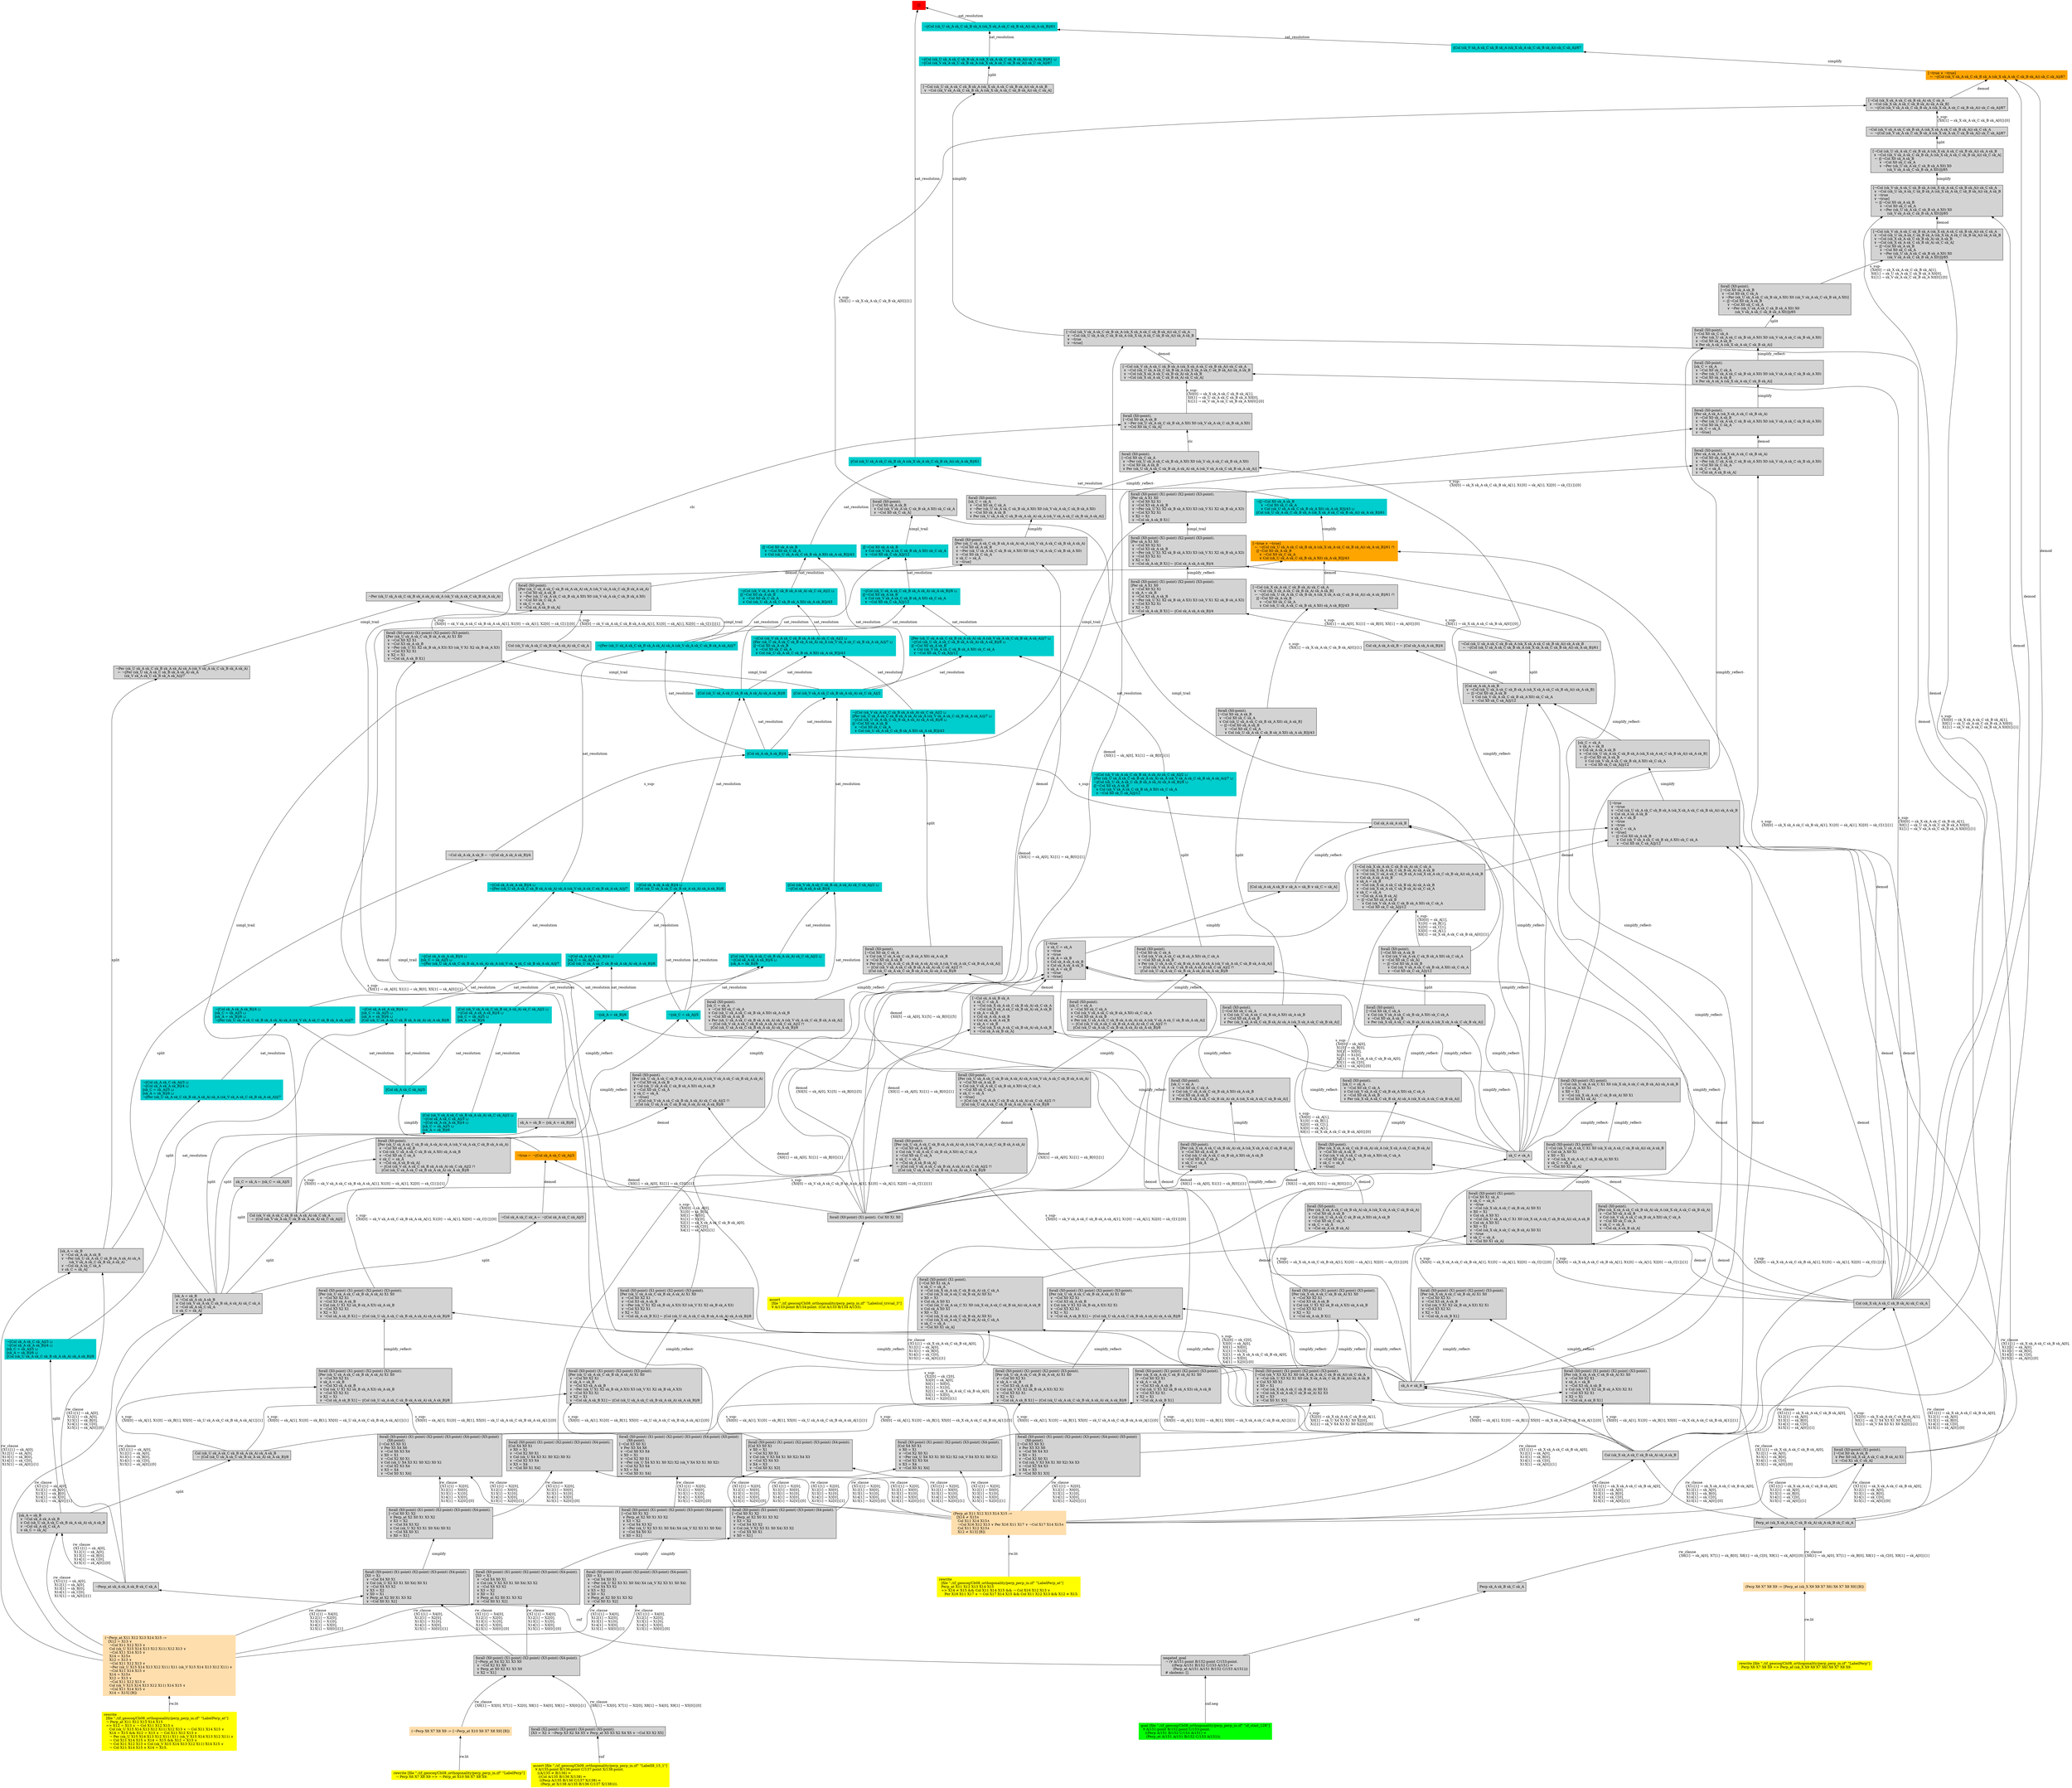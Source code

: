 digraph "unsat_graph" {
  vertex_0 [color=red, label="[]", shape=box, style=filled];
  vertex_0 -> vertex_1 [label="sat_resolution", dir="back"];
  vertex_1 [color=cyan3, shape=box, label="⟦Col (sk_U sk_A sk_C sk_B sk_A (sk_X sk_A sk_C sk_B sk_A)) sk_A sk_B⟧/61\l", style=filled];
  vertex_1 -> vertex_2 [label="sat_resolution", dir="back"];
  vertex_2 [color=cyan3, shape=box, label="⟦[¬Col X0 sk_A sk_B\l  ∨ ¬Col X0 sk_C sk_A\l  ∨ Col (sk_U sk_A sk_C sk_B sk_A X0) sk_A sk_B]⟧/43\l", style=filled];
  vertex_2 -> vertex_3 [label="sat_resolution", dir="back"];
  vertex_3 [color=cyan3, shape=box, label="⟦Col (sk_V sk_A sk_C sk_B sk_A sk_A) sk_C sk_A⟧/2\l", style=filled];
  vertex_3 -> vertex_4 [label="sat_resolution", dir="back"];
  vertex_4 [color=cyan3, shape=box, label="⟦Col sk_A sk_A sk_B⟧/4\l", style=filled];
  vertex_4 -> vertex_5 [label="s_sup-\l", dir="back"];
  vertex_5 [shape=box, label="¬Col sk_A sk_A sk_B ← ¬⟦Col sk_A sk_A sk_B⟧/4\l", style=filled];
  vertex_5 -> vertex_6 [label="split", dir="back"];
  vertex_6 [shape=box, label="[sk_A = sk_B\l ∨ ¬Col sk_A sk_A sk_B\l ∨ Col (sk_V sk_A sk_C sk_B sk_A sk_A) sk_C sk_A\l ∨ ¬Col sk_A sk_C sk_A\l ∨ sk_C = sk_A]\l", style=filled];
  vertex_6 -> vertex_7 [label="rw_clause\l\{X11[1] → sk_A[0], \l X12[1] → sk_A[0], \l X13[1] → sk_B[0], \l X14[1] → sk_C[0], \l X15[1] → sk_A[0]\}[1]\l", dir="back"];
  vertex_7 [color=navajowhite, shape=box, label="(¬Perp_at X11 X12 X13 X14 X15 :=\l   [X12 = X13 ∨ \l    ¬Col X11 X12 X13 ∨ \l    Col (sk_U X15 X14 X13 X12 X11) X12 X13 ∨ \l    ¬Col X11 X14 X15 ∨ \l    X14 = X15∧\l    X12 = X13 ∨ \l    ¬Col X11 X12 X13 ∨ \l    ¬Per (sk_U X15 X14 X13 X12 X11) X11 (sk_V X15 X14 X13 X12 X11) ∨ \l    ¬Col X11 X14 X15 ∨ \l    X14 = X15∧\l    X12 = X13 ∨ \l    ¬Col X11 X12 X13 ∨ \l    Col (sk_V X15 X14 X13 X12 X11) X14 X15 ∨ \l    ¬Col X11 X14 X15 ∨ \l    X14 = X15] [B])\l", style=filled];
  vertex_7 -> vertex_8 [label="rw.lit", dir="back"];
  vertex_8 [color=yellow, shape=box, label="rewrite\l  [file \"./zf_geocoq/Ch08_orthogonality/perp_perp_in.zf\" \"LabelPerp_at\"]\l  ¬ Perp_at X11 X12 X13 X14 X15\l  =\> X12 = X13 ∨ ¬ Col X11 X12 X13 ∨ \l     Col (sk_U X15 X14 X13 X12 X11) X12 X13 ∨ ¬ Col X11 X14 X15 ∨ \l     X14 = X15 && X12 = X13 ∨ ¬ Col X11 X12 X13 ∨ \l     ¬ Per (sk_U X15 X14 X13 X12 X11) X11 (sk_V X15 X14 X13 X12 X11) ∨ \l     ¬ Col X11 X14 X15 ∨ X14 = X15 && X12 = X13 ∨ \l     ¬ Col X11 X12 X13 ∨ Col (sk_V X15 X14 X13 X12 X11) X14 X15 ∨ \l     ¬ Col X11 X14 X15 ∨ X14 = X15.\l", style=filled];
  vertex_6 -> vertex_9 [label="rw_clause\l\{X11[1] → sk_A[0], \l X12[1] → sk_A[0], \l X13[1] → sk_B[0], \l X14[1] → sk_C[0], \l X15[1] → sk_A[0]\}[0]\l", dir="back"];
  vertex_9 [shape=box, label="¬Perp_at sk_A sk_A sk_B sk_C sk_A\l", style=filled];
  vertex_9 -> vertex_10 [label="cnf", dir="back"];
  vertex_10 [shape=box, label="negated_goal\l  ¬ (∀ A/151:point B/152:point C/153:point.\l        ((Perp A/151 B/152 C/153 A/151) ⇒\l         (Perp_at A/151 A/151 B/152 C/153 A/151)))\l  # skolems: [].\l", style=filled];
  vertex_10 -> vertex_11 [label="cnf.neg", dir="back"];
  vertex_11 [color=green, shape=box, label="goal [file \"./zf_geocoq/Ch08_orthogonality/perp_perp_in.zf\" \"zf_stmt_128\"]\l  ∀ A/151:point B/152:point C/153:point.\l    ((Perp A/151 B/152 C/153 A/151) ⇒\l     (Perp_at A/151 A/151 B/152 C/153 A/151)).\l", style=filled];
  vertex_4 -> vertex_12 [label="s_sup-\l", dir="back"];
  vertex_12 [shape=box, label="Col sk_A sk_A sk_B\l", style=filled];
  vertex_12 -> vertex_13 [label="simplify_reflect-", dir="back"];
  vertex_13 [shape=box, label="sk_A ≠ sk_B\l", style=filled];
  vertex_13 -> vertex_14 [label="rw_clause\l\{X11[1] → sk_X sk_A sk_C sk_B sk_A[0], \l X12[1] → sk_A[0], \l X13[1] → sk_B[0], \l X14[1] → sk_C[0], \l X15[1] → sk_A[0]\}[1]\l", dir="back"];
  vertex_14 [color=navajowhite, shape=box, label="(Perp_at X11 X12 X13 X14 X15 :=\l   [X14 ≠ X15∧\l    Col X11 X14 X15∧\l    ¬Col X16 X12 X13 ∨ Per X16 X11 X17 ∨ ¬Col X17 X14 X15∧\l    Col X11 X12 X13∧\l    X12 ≠ X13] [B])\l", style=filled];
  vertex_14 -> vertex_15 [label="rw.lit", dir="back"];
  vertex_15 [color=yellow, shape=box, label="rewrite\l  [file \"./zf_geocoq/Ch08_orthogonality/perp_perp_in.zf\" \"LabelPerp_at\"]\l  Perp_at X11 X12 X13 X14 X15\l  =\> X14 ≠ X15 && Col X11 X14 X15 && ¬ Col X16 X12 X13 ∨ \l     Per X16 X11 X17 ∨ ¬ Col X17 X14 X15 && Col X11 X12 X13 && X12 ≠ X13.\l", style=filled];
  vertex_13 -> vertex_16 [label="rw_clause\l\{X11[1] → sk_X sk_A sk_C sk_B sk_A[0], \l X12[1] → sk_A[0], \l X13[1] → sk_B[0], \l X14[1] → sk_C[0], \l X15[1] → sk_A[0]\}[0]\l", dir="back"];
  vertex_16 [shape=box, label="Perp_at (sk_X sk_A sk_C sk_B sk_A) sk_A sk_B sk_C sk_A\l", style=filled];
  vertex_16 -> vertex_17 [label="rw_clause\l\{X6[1] → sk_A[0], X7[1] → sk_B[0], X8[1] → sk_C[0], X9[1] → sk_A[0]\}[1]\l", dir="back"];
  vertex_17 [color=navajowhite, shape=box, label="(Perp X6 X7 X8 X9 := [Perp_at (sk_X X9 X8 X7 X6) X6 X7 X8 X9] [B])\l", style=filled];
  vertex_17 -> vertex_18 [label="rw.lit", dir="back"];
  vertex_18 [color=yellow, shape=box, label="rewrite [file \"./zf_geocoq/Ch08_orthogonality/perp_perp_in.zf\" \"LabelPerp\"]\l  Perp X6 X7 X8 X9 =\> Perp_at (sk_X X9 X8 X7 X6) X6 X7 X8 X9.\l", style=filled];
  vertex_16 -> vertex_19 [label="rw_clause\l\{X6[1] → sk_A[0], X7[1] → sk_B[0], X8[1] → sk_C[0], X9[1] → sk_A[0]\}[0]\l", dir="back"];
  vertex_19 [shape=box, label="Perp sk_A sk_B sk_C sk_A\l", style=filled];
  vertex_19 -> vertex_10 [label="cnf", dir="back"];
  vertex_12 -> vertex_20 [label="simplify_reflect-", dir="back"];
  vertex_20 [shape=box, label="sk_C ≠ sk_A\l", style=filled];
  vertex_20 -> vertex_14 [label="rw_clause\l\{X11[1] → sk_X sk_A sk_C sk_B sk_A[0], \l X12[1] → sk_A[0], \l X13[1] → sk_B[0], \l X14[1] → sk_C[0], \l X15[1] → sk_A[0]\}[1]\l", dir="back"];
  vertex_20 -> vertex_16 [label="rw_clause\l\{X11[1] → sk_X sk_A sk_C sk_B sk_A[0], \l X12[1] → sk_A[0], \l X13[1] → sk_B[0], \l X14[1] → sk_C[0], \l X15[1] → sk_A[0]\}[0]\l", dir="back"];
  vertex_12 -> vertex_21 [label="simplify_reflect-", dir="back"];
  vertex_21 [shape=box, label="[Col sk_A sk_A sk_B ∨ sk_A = sk_B ∨ sk_C = sk_A]\l", style=filled];
  vertex_21 -> vertex_22 [label="simplify", dir="back"];
  vertex_22 [shape=box, label="[¬true\l ∨ sk_C = sk_A\l ∨ ¬true\l ∨ ¬true\l ∨ sk_A = sk_B\l ∨ Col sk_A sk_A sk_B\l ∨ Col sk_A sk_A sk_B\l ∨ sk_A = sk_B\l ∨ ¬true\l ∨ ¬true]\l", style=filled];
  vertex_22 -> vertex_23 [label="demod\l\{X0[5] → sk_A[0], X1[5] → sk_B[0]\}[5]\l", dir="back"];
  vertex_23 [shape=box, label="forall (X0:point) (X1:point). Col X0 X1 X0\l", style=filled];
  vertex_23 -> vertex_24 [label="cnf", dir="back"];
  vertex_24 [color=yellow, shape=box, label="assert\l  [file \"./zf_geocoq/Ch08_orthogonality/perp_perp_in.zf\" \"Labelcol_trivial_3\"]\l  ∀ A/133:point B/134:point. (Col A/133 B/134 A/133).\l", style=filled];
  vertex_22 -> vertex_25 [label="demod", dir="back"];
  vertex_25 [shape=box, label="Col (sk_X sk_A sk_C sk_B sk_A) sk_A sk_B\l", style=filled];
  vertex_25 -> vertex_14 [label="rw_clause\l\{X11[1] → sk_X sk_A sk_C sk_B sk_A[0], \l X12[1] → sk_A[0], \l X13[1] → sk_B[0], \l X14[1] → sk_C[0], \l X15[1] → sk_A[0]\}[1]\l", dir="back"];
  vertex_25 -> vertex_16 [label="rw_clause\l\{X11[1] → sk_X sk_A sk_C sk_B sk_A[0], \l X12[1] → sk_A[0], \l X13[1] → sk_B[0], \l X14[1] → sk_C[0], \l X15[1] → sk_A[0]\}[0]\l", dir="back"];
  vertex_22 -> vertex_25 [label="demod", dir="back"];
  vertex_22 -> vertex_26 [label="demod", dir="back"];
  vertex_26 [shape=box, label="Col (sk_X sk_A sk_C sk_B sk_A) sk_C sk_A\l", style=filled];
  vertex_26 -> vertex_14 [label="rw_clause\l\{X11[1] → sk_X sk_A sk_C sk_B sk_A[0], \l X12[1] → sk_A[0], \l X13[1] → sk_B[0], \l X14[1] → sk_C[0], \l X15[1] → sk_A[0]\}[1]\l", dir="back"];
  vertex_26 -> vertex_16 [label="rw_clause\l\{X11[1] → sk_X sk_A sk_C sk_B sk_A[0], \l X12[1] → sk_A[0], \l X13[1] → sk_B[0], \l X14[1] → sk_C[0], \l X15[1] → sk_A[0]\}[0]\l", dir="back"];
  vertex_22 -> vertex_23 [label="demod\l\{X0[1] → sk_A[0], X1[1] → sk_B[0]\}[1]\l", dir="back"];
  vertex_22 -> vertex_27 [label="demod", dir="back"];
  vertex_27 [shape=box, label="[¬Col sk_A sk_B sk_A\l ∨ sk_C = sk_A\l ∨ ¬Col (sk_X sk_A sk_C sk_B sk_A) sk_C sk_A\l ∨ ¬Col (sk_X sk_A sk_C sk_B sk_A) sk_A sk_B\l ∨ sk_A = sk_B\l ∨ Col sk_A sk_A sk_B\l ∨ Col sk_A sk_A sk_B\l ∨ sk_A = sk_B\l ∨ ¬Col (sk_X sk_A sk_C sk_B sk_A) sk_A sk_B\l ∨ ¬Col sk_A sk_B sk_A]\l", style=filled];
  vertex_27 -> vertex_28 [label="s_sup-\l\{X0[0] → sk_A[0], \l X1[0] → sk_B[0], \l X0[1] → X0[0], \l X1[1] → X1[0], \l X2[1] → sk_X sk_A sk_C sk_B sk_A[0], \l X3[1] → sk_C[0], \l X4[1] → sk_A[0]\}[0]\l", dir="back"];
  vertex_28 [shape=box, label="forall (X0:point) (X1:point).\l[¬Col (sk_U sk_A sk_C X1 X0 (sk_X sk_A sk_C sk_B sk_A)) sk_A sk_B\l ∨ Col sk_A X0 X1\l ∨ X0 = X1\l ∨ ¬Col (sk_X sk_A sk_C sk_B sk_A) X0 X1\l ∨ ¬Col X0 X1 sk_A]\l", style=filled];
  vertex_28 -> vertex_20 [label="simplify_reflect-", dir="back"];
  vertex_28 -> vertex_29 [label="simplify_reflect-", dir="back"];
  vertex_29 [shape=box, label="forall (X0:point) (X1:point).\l[¬Col (sk_U sk_A sk_C X1 X0 (sk_X sk_A sk_C sk_B sk_A)) sk_A sk_B\l ∨ Col sk_A X0 X1\l ∨ X0 = X1\l ∨ ¬Col (sk_X sk_A sk_C sk_B sk_A) X0 X1\l ∨ sk_C = sk_A\l ∨ ¬Col X0 X1 sk_A]\l", style=filled];
  vertex_29 -> vertex_30 [label="simplify", dir="back"];
  vertex_30 [shape=box, label="forall (X0:point) (X1:point).\l[¬Col X0 X1 sk_A\l ∨ sk_C = sk_A\l ∨ ¬true\l ∨ ¬Col (sk_X sk_A sk_C sk_B sk_A) X0 X1\l ∨ X0 = X1\l ∨ Col sk_A X0 X1\l ∨ ¬Col (sk_U sk_A sk_C X1 X0 (sk_X sk_A sk_C sk_B sk_A)) sk_A sk_B\l ∨ Col sk_A X0 X1\l ∨ X0 = X1\l ∨ ¬Col (sk_X sk_A sk_C sk_B sk_A) X0 X1\l ∨ ¬true\l ∨ sk_C = sk_A\l ∨ ¬Col X0 X1 sk_A]\l", style=filled];
  vertex_30 -> vertex_26 [label="demod", dir="back"];
  vertex_30 -> vertex_26 [label="demod", dir="back"];
  vertex_30 -> vertex_31 [label="demod", dir="back"];
  vertex_31 [shape=box, label="forall (X0:point) (X1:point).\l[¬Col X0 X1 sk_A\l ∨ sk_C = sk_A\l ∨ ¬Col (sk_X sk_A sk_C sk_B sk_A) sk_C sk_A\l ∨ ¬Col (sk_X sk_A sk_C sk_B sk_A) X0 X1\l ∨ X0 = X1\l ∨ Col sk_A X0 X1\l ∨ ¬Col (sk_U sk_A sk_C X1 X0 (sk_X sk_A sk_C sk_B sk_A)) sk_A sk_B\l ∨ Col sk_A X0 X1\l ∨ X0 = X1\l ∨ ¬Col (sk_X sk_A sk_C sk_B sk_A) X0 X1\l ∨ ¬Col (sk_X sk_A sk_C sk_B sk_A) sk_C sk_A\l ∨ sk_C = sk_A\l ∨ ¬Col X0 X1 sk_A]\l", style=filled];
  vertex_31 -> vertex_32 [label="s_sup-\l\{X2[0] → sk_C[0], \l X3[0] → sk_A[0], \l X0[1] → X0[0], \l X1[1] → X1[0], \l X2[1] → sk_X sk_A sk_C sk_B sk_A[0], \l X3[1] → X3[0], \l X4[1] → X2[0]\}[0]\l", dir="back"];
  vertex_32 [shape=box, label="forall (X0:point) (X1:point) (X2:point) (X3:point).\l[¬Col (sk_V X3 X2 X1 X0 (sk_X sk_A sk_C sk_B sk_A)) sk_C sk_A\l ∨ ¬Col (sk_U X3 X2 X1 X0 (sk_X sk_A sk_C sk_B sk_A)) sk_A sk_B\l ∨ Col X3 X0 X1\l ∨ X0 = X1\l ∨ ¬Col (sk_X sk_A sk_C sk_B sk_A) X0 X1\l ∨ ¬Col (sk_X sk_A sk_C sk_B sk_A) X2 X3\l ∨ X2 = X3\l ∨ ¬Col X0 X1 X3]\l", style=filled];
  vertex_32 -> vertex_33 [label="s_sup-\l\{X2[0] → sk_X sk_A sk_C sk_B sk_A[1], \l X0[1] → sk_U X4 X3 X1 X0 X2[0], \l X1[1] → sk_V X4 X3 X1 X0 X2[0]\}[0]\l", dir="back"];
  vertex_33 [shape=box, label="forall (X0:point) (X1:point) (X2:point) (X3:point) (X4:point).\l[Col X4 X0 X1\l ∨ X0 = X1\l ∨ ¬Col X2 X0 X1\l ∨ ¬Per (sk_U X4 X3 X1 X0 X2) X2 (sk_V X4 X3 X1 X0 X2)\l ∨ ¬Col X2 X3 X4\l ∨ X3 = X4\l ∨ ¬Col X0 X1 X4]\l", style=filled];
  vertex_33 -> vertex_14 [label="rw_clause\l\{X11[1] → X2[0], \l X12[1] → X0[0], \l X13[1] → X1[0], \l X14[1] → X3[0], \l X15[1] → X2[0]\}[1]\l", dir="back"];
  vertex_33 -> vertex_34 [label="rw_clause\l\{X11[1] → X2[0], \l X12[1] → X0[0], \l X13[1] → X1[0], \l X14[1] → X3[0], \l X15[1] → X2[0]\}[0]\l", dir="back"];
  vertex_34 [shape=box, label="forall (X0:point) (X1:point) (X2:point) (X3:point) (X4:point).\l[¬Col X0 X1 X2\l ∨ Perp_at X2 X0 X1 X3 X2\l ∨ X3 = X2\l ∨ ¬Col X4 X3 X2\l ∨ ¬Per (sk_U X2 X3 X1 X0 X4) X4 (sk_V X2 X3 X1 X0 X4)\l ∨ ¬Col X4 X0 X1\l ∨ X0 = X1]\l", style=filled];
  vertex_34 -> vertex_35 [label="simplify", dir="back"];
  vertex_35 [shape=box, label="forall (X0:point) (X1:point) (X2:point) (X3:point) (X4:point).\l[X0 = X1\l ∨ ¬Col X4 X0 X1\l ∨ ¬Per (sk_U X2 X3 X1 X0 X4) X4 (sk_V X2 X3 X1 X0 X4)\l ∨ ¬Col X4 X3 X2\l ∨ X3 = X2\l ∨ X0 = X1\l ∨ Perp_at X2 X0 X1 X3 X2\l ∨ ¬Col X0 X1 X2]\l", style=filled];
  vertex_35 -> vertex_7 [label="rw_clause\l\{X11[1] → X4[0], \l X12[1] → X2[0], \l X13[1] → X1[0], \l X14[1] → X3[0], \l X15[1] → X0[0]\}[1]\l", dir="back"];
  vertex_35 -> vertex_36 [label="rw_clause\l\{X11[1] → X4[0], \l X12[1] → X2[0], \l X13[1] → X1[0], \l X14[1] → X3[0], \l X15[1] → X0[0]\}[0]\l", dir="back"];
  vertex_36 [shape=box, label="forall (X0:point) (X1:point) (X2:point) (X3:point) (X4:point).\l[¬Perp_at X4 X2 X1 X3 X0\l ∨ ¬Col X2 X1 X0\l ∨ Perp_at X0 X2 X1 X3 X0\l ∨ X2 = X1]\l", style=filled];
  vertex_36 -> vertex_37 [label="rw_clause\l\{X6[1] → X3[0], X7[1] → X2[0], X8[1] → X4[0], X9[1] → X5[0]\}[1]\l", dir="back"];
  vertex_37 [color=navajowhite, shape=box, label="(¬Perp X6 X7 X8 X9 := [¬Perp_at X10 X6 X7 X8 X9] [B])\l", style=filled];
  vertex_37 -> vertex_38 [label="rw.lit", dir="back"];
  vertex_38 [color=yellow, shape=box, label="rewrite [file \"./zf_geocoq/Ch08_orthogonality/perp_perp_in.zf\" \"LabelPerp\"]\l  ¬ Perp X6 X7 X8 X9 =\> ¬ Perp_at X10 X6 X7 X8 X9.\l", style=filled];
  vertex_36 -> vertex_39 [label="rw_clause\l\{X6[1] → X3[0], X7[1] → X2[0], X8[1] → X4[0], X9[1] → X5[0]\}[0]\l", dir="back"];
  vertex_39 [shape=box, label="forall (X2:point) (X3:point) (X4:point) (X5:point).\l[X3 = X2 ∨ ¬Perp X3 X2 X4 X5 ∨ Perp_at X5 X3 X2 X4 X5 ∨ ¬Col X3 X2 X5]\l", style=filled];
  vertex_39 -> vertex_40 [label="cnf", dir="back"];
  vertex_40 [color=yellow, shape=box, label="assert [file \"./zf_geocoq/Ch08_orthogonality/perp_perp_in.zf\" \"Labell8_15_1\"]\l  ∀ A/135:point B/136:point C/137:point X/138:point.\l    ((A/135 ≠ B/136) ⇒\l     ((Col A/135 B/136 X/138) ⇒\l      ((Perp A/135 B/136 C/137 X/138) ⇒\l       (Perp_at X/138 A/135 B/136 C/137 X/138)))).\l", style=filled];
  vertex_32 -> vertex_41 [label="s_sup-\l\{X2[0] → sk_X sk_A sk_C sk_B sk_A[1], \l X0[1] → sk_U X4 X3 X1 X0 X2[0], \l X1[1] → sk_V X4 X3 X1 X0 X2[0]\}[1]\l", dir="back"];
  vertex_41 [shape=box, label="forall (X0:point) (X1:point).\l[¬Col X0 sk_A sk_B\l ∨ Per X0 (sk_X sk_A sk_C sk_B sk_A) X1\l ∨ ¬Col X1 sk_C sk_A]\l", style=filled];
  vertex_41 -> vertex_14 [label="rw_clause\l\{X11[1] → sk_X sk_A sk_C sk_B sk_A[0], \l X12[1] → sk_A[0], \l X13[1] → sk_B[0], \l X14[1] → sk_C[0], \l X15[1] → sk_A[0]\}[1]\l", dir="back"];
  vertex_41 -> vertex_16 [label="rw_clause\l\{X11[1] → sk_X sk_A sk_C sk_B sk_A[0], \l X12[1] → sk_A[0], \l X13[1] → sk_B[0], \l X14[1] → sk_C[0], \l X15[1] → sk_A[0]\}[0]\l", dir="back"];
  vertex_31 -> vertex_42 [label="s_sup-\l\{X2[0] → sk_C[0], \l X3[0] → sk_A[0], \l X0[1] → X0[0], \l X1[1] → X1[0], \l X2[1] → sk_X sk_A sk_C sk_B sk_A[0], \l X3[1] → X3[0], \l X4[1] → X2[0]\}[1]\l", dir="back"];
  vertex_42 [shape=box, label="forall (X0:point) (X1:point) (X2:point) (X3:point) (X4:point).\l[Col X3 X0 X1\l ∨ X0 = X1\l ∨ ¬Col X2 X0 X1\l ∨ Col (sk_V X3 X4 X1 X0 X2) X4 X3\l ∨ ¬Col X2 X4 X3\l ∨ X4 = X3\l ∨ ¬Col X0 X1 X3]\l", style=filled];
  vertex_42 -> vertex_14 [label="rw_clause\l\{X11[1] → X2[0], \l X12[1] → X0[0], \l X13[1] → X1[0], \l X14[1] → X3[0], \l X15[1] → X2[0]\}[1]\l", dir="back"];
  vertex_42 -> vertex_43 [label="rw_clause\l\{X11[1] → X2[0], \l X12[1] → X0[0], \l X13[1] → X1[0], \l X14[1] → X3[0], \l X15[1] → X2[0]\}[0]\l", dir="back"];
  vertex_43 [shape=box, label="forall (X0:point) (X1:point) (X2:point) (X3:point) (X4:point).\l[¬Col X0 X1 X2\l ∨ Perp_at X2 X0 X1 X3 X2\l ∨ X3 = X2\l ∨ ¬Col X4 X3 X2\l ∨ Col (sk_V X2 X3 X1 X0 X4) X3 X2\l ∨ ¬Col X4 X0 X1\l ∨ X0 = X1]\l", style=filled];
  vertex_43 -> vertex_44 [label="simplify", dir="back"];
  vertex_44 [shape=box, label="forall (X0:point) (X1:point) (X2:point) (X3:point) (X4:point).\l[X0 = X1\l ∨ ¬Col X4 X0 X1\l ∨ Col (sk_V X2 X3 X1 X0 X4) X3 X2\l ∨ ¬Col X4 X3 X2\l ∨ X3 = X2\l ∨ X0 = X1\l ∨ Perp_at X2 X0 X1 X3 X2\l ∨ ¬Col X0 X1 X2]\l", style=filled];
  vertex_44 -> vertex_7 [label="rw_clause\l\{X11[1] → X4[0], \l X12[1] → X2[0], \l X13[1] → X1[0], \l X14[1] → X3[0], \l X15[1] → X0[0]\}[1]\l", dir="back"];
  vertex_44 -> vertex_36 [label="rw_clause\l\{X11[1] → X4[0], \l X12[1] → X2[0], \l X13[1] → X1[0], \l X14[1] → X3[0], \l X15[1] → X0[0]\}[0]\l", dir="back"];
  vertex_27 -> vertex_45 [label="s_sup-\l\{X0[0] → sk_A[0], \l X1[0] → sk_B[0], \l X0[1] → X0[0], \l X1[1] → X1[0], \l X2[1] → sk_X sk_A sk_C sk_B sk_A[0], \l X3[1] → sk_C[0], \l X4[1] → sk_A[0]\}[1]\l", dir="back"];
  vertex_45 [shape=box, label="forall (X0:point) (X1:point) (X2:point) (X3:point) (X4:point).\l[Col X4 X0 X1\l ∨ X0 = X1\l ∨ ¬Col X2 X0 X1\l ∨ Col (sk_U X4 X3 X1 X0 X2) X0 X1\l ∨ ¬Col X2 X3 X4\l ∨ X3 = X4\l ∨ ¬Col X0 X1 X4]\l", style=filled];
  vertex_45 -> vertex_14 [label="rw_clause\l\{X11[1] → X2[0], \l X12[1] → X0[0], \l X13[1] → X1[0], \l X14[1] → X3[0], \l X15[1] → X2[0]\}[1]\l", dir="back"];
  vertex_45 -> vertex_46 [label="rw_clause\l\{X11[1] → X2[0], \l X12[1] → X0[0], \l X13[1] → X1[0], \l X14[1] → X3[0], \l X15[1] → X2[0]\}[0]\l", dir="back"];
  vertex_46 [shape=box, label="forall (X0:point) (X1:point) (X2:point) (X3:point) (X4:point).\l[¬Col X0 X1 X2\l ∨ Perp_at X2 X0 X1 X3 X2\l ∨ X3 = X2\l ∨ ¬Col X4 X3 X2\l ∨ Col (sk_U X2 X3 X1 X0 X4) X0 X1\l ∨ ¬Col X4 X0 X1\l ∨ X0 = X1]\l", style=filled];
  vertex_46 -> vertex_47 [label="simplify", dir="back"];
  vertex_47 [shape=box, label="forall (X0:point) (X1:point) (X2:point) (X3:point) (X4:point).\l[X0 = X1\l ∨ ¬Col X4 X0 X1\l ∨ Col (sk_U X2 X3 X1 X0 X4) X0 X1\l ∨ ¬Col X4 X3 X2\l ∨ X3 = X2\l ∨ X0 = X1\l ∨ Perp_at X2 X0 X1 X3 X2\l ∨ ¬Col X0 X1 X2]\l", style=filled];
  vertex_47 -> vertex_7 [label="rw_clause\l\{X11[1] → X4[0], \l X12[1] → X2[0], \l X13[1] → X1[0], \l X14[1] → X3[0], \l X15[1] → X0[0]\}[1]\l", dir="back"];
  vertex_47 -> vertex_36 [label="rw_clause\l\{X11[1] → X4[0], \l X12[1] → X2[0], \l X13[1] → X1[0], \l X14[1] → X3[0], \l X15[1] → X0[0]\}[0]\l", dir="back"];
  vertex_3 -> vertex_48 [label="sat_resolution", dir="back"];
  vertex_48 [color=cyan3, shape=box, label="⟦Col (sk_V sk_A sk_C sk_B sk_A sk_A) sk_C sk_A⟧/2 ⊔ \l¬⟦Col sk_A sk_A sk_B⟧/4\l", style=filled];
  vertex_48 -> vertex_49 [label="sat_resolution", dir="back"];
  vertex_49 [color=cyan3, shape=box, label="¬⟦sk_A = sk_B⟧/6\l", style=filled];
  vertex_49 -> vertex_13 [label="simplify_reflect-", dir="back"];
  vertex_49 -> vertex_50 [label="simplify_reflect-", dir="back"];
  vertex_50 [shape=box, label="sk_A = sk_B ← ⟦sk_A = sk_B⟧/6\l", style=filled];
  vertex_50 -> vertex_6 [label="split", dir="back"];
  vertex_48 -> vertex_51 [label="sat_resolution", dir="back"];
  vertex_51 [color=cyan3, shape=box, label="⟦Col (sk_V sk_A sk_C sk_B sk_A sk_A) sk_C sk_A⟧/2 ⊔ \l¬⟦Col sk_A sk_A sk_B⟧/4 ⊔ \l⟦sk_A = sk_B⟧/6\l", style=filled];
  vertex_51 -> vertex_52 [label="sat_resolution", dir="back"];
  vertex_52 [color=cyan3, shape=box, label="¬⟦sk_C = sk_A⟧/5\l", style=filled];
  vertex_52 -> vertex_20 [label="simplify_reflect-", dir="back"];
  vertex_52 -> vertex_53 [label="simplify_reflect-", dir="back"];
  vertex_53 [shape=box, label="sk_C = sk_A ← ⟦sk_C = sk_A⟧/5\l", style=filled];
  vertex_53 -> vertex_6 [label="split", dir="back"];
  vertex_51 -> vertex_54 [label="sat_resolution", dir="back"];
  vertex_54 [color=cyan3, shape=box, label="⟦Col (sk_V sk_A sk_C sk_B sk_A sk_A) sk_C sk_A⟧/2 ⊔ \l¬⟦Col sk_A sk_A sk_B⟧/4 ⊔ \l⟦sk_C = sk_A⟧/5 ⊔ \l⟦sk_A = sk_B⟧/6\l", style=filled];
  vertex_54 -> vertex_55 [label="sat_resolution", dir="back"];
  vertex_55 [color=cyan3, shape=box, label="⟦Col sk_A sk_C sk_A⟧/3\l", style=filled];
  vertex_55 -> vertex_56 [label="simplify", dir="back"];
  vertex_56 [color=orange, shape=box, label="¬true ← ¬⟦Col sk_A sk_C sk_A⟧/3\l", style=filled];
  vertex_56 -> vertex_23 [label="demod\l\{X0[1] → sk_A[0], X1[1] → sk_C[0]\}[1]\l", dir="back"];
  vertex_56 -> vertex_57 [label="demod", dir="back"];
  vertex_57 [shape=box, label="¬Col sk_A sk_C sk_A ← ¬⟦Col sk_A sk_C sk_A⟧/3\l", style=filled];
  vertex_57 -> vertex_6 [label="split", dir="back"];
  vertex_54 -> vertex_58 [label="sat_resolution", dir="back"];
  vertex_58 [color=cyan3, shape=box, label="⟦Col (sk_V sk_A sk_C sk_B sk_A sk_A) sk_C sk_A⟧/2 ⊔ \l¬⟦Col sk_A sk_C sk_A⟧/3 ⊔ \l¬⟦Col sk_A sk_A sk_B⟧/4 ⊔ \l⟦sk_C = sk_A⟧/5 ⊔ \l⟦sk_A = sk_B⟧/6\l", style=filled];
  vertex_58 -> vertex_6 [label="split", dir="back"];
  vertex_2 -> vertex_59 [label="sat_resolution", dir="back"];
  vertex_59 [color=cyan3, shape=box, label="¬⟦Col (sk_V sk_A sk_C sk_B sk_A sk_A) sk_C sk_A⟧/2 ⊔ \l⟦[¬Col X0 sk_A sk_B\l  ∨ ¬Col X0 sk_C sk_A\l  ∨ Col (sk_U sk_A sk_C sk_B sk_A X0) sk_A sk_B]⟧/43\l", style=filled];
  vertex_59 -> vertex_60 [label="sat_resolution", dir="back"];
  vertex_60 [color=cyan3, shape=box, label="¬⟦Per (sk_U sk_A sk_C sk_B sk_A sk_A) sk_A (sk_V sk_A sk_C sk_B sk_A sk_A)⟧/7\l", style=filled];
  vertex_60 -> vertex_4 [label="sat_resolution", dir="back"];
  vertex_60 -> vertex_61 [label="sat_resolution", dir="back"];
  vertex_61 [color=cyan3, shape=box, label="¬⟦Col sk_A sk_A sk_B⟧/4 ⊔ \l¬⟦Per (sk_U sk_A sk_C sk_B sk_A sk_A) sk_A (sk_V sk_A sk_C sk_B sk_A sk_A)⟧/7\l", style=filled];
  vertex_61 -> vertex_52 [label="sat_resolution", dir="back"];
  vertex_61 -> vertex_62 [label="sat_resolution", dir="back"];
  vertex_62 [color=cyan3, shape=box, label="¬⟦Col sk_A sk_A sk_B⟧/4 ⊔ \l⟦sk_C = sk_A⟧/5 ⊔ \l¬⟦Per (sk_U sk_A sk_C sk_B sk_A sk_A) sk_A (sk_V sk_A sk_C sk_B sk_A sk_A)⟧/7\l", style=filled];
  vertex_62 -> vertex_49 [label="sat_resolution", dir="back"];
  vertex_62 -> vertex_63 [label="sat_resolution", dir="back"];
  vertex_63 [color=cyan3, shape=box, label="¬⟦Col sk_A sk_A sk_B⟧/4 ⊔ \l⟦sk_C = sk_A⟧/5 ⊔ \l⟦sk_A = sk_B⟧/6 ⊔ \l¬⟦Per (sk_U sk_A sk_C sk_B sk_A sk_A) sk_A (sk_V sk_A sk_C sk_B sk_A sk_A)⟧/7\l", style=filled];
  vertex_63 -> vertex_55 [label="sat_resolution", dir="back"];
  vertex_63 -> vertex_64 [label="sat_resolution", dir="back"];
  vertex_64 [color=cyan3, shape=box, label="¬⟦Col sk_A sk_C sk_A⟧/3 ⊔ \l¬⟦Col sk_A sk_A sk_B⟧/4 ⊔ \l⟦sk_C = sk_A⟧/5 ⊔ \l⟦sk_A = sk_B⟧/6 ⊔ \l¬⟦Per (sk_U sk_A sk_C sk_B sk_A sk_A) sk_A (sk_V sk_A sk_C sk_B sk_A sk_A)⟧/7\l", style=filled];
  vertex_64 -> vertex_65 [label="split", dir="back"];
  vertex_65 [shape=box, label="[sk_A = sk_B\l ∨ ¬Col sk_A sk_A sk_B\l ∨ ¬Per (sk_U sk_A sk_C sk_B sk_A sk_A) sk_A \l        (sk_V sk_A sk_C sk_B sk_A sk_A)\l ∨ ¬Col sk_A sk_C sk_A\l ∨ sk_C = sk_A]\l", style=filled];
  vertex_65 -> vertex_7 [label="rw_clause\l\{X11[1] → sk_A[0], \l X12[1] → sk_A[0], \l X13[1] → sk_B[0], \l X14[1] → sk_C[0], \l X15[1] → sk_A[0]\}[1]\l", dir="back"];
  vertex_65 -> vertex_9 [label="rw_clause\l\{X11[1] → sk_A[0], \l X12[1] → sk_A[0], \l X13[1] → sk_B[0], \l X14[1] → sk_C[0], \l X15[1] → sk_A[0]\}[0]\l", dir="back"];
  vertex_59 -> vertex_66 [label="sat_resolution", dir="back"];
  vertex_66 [color=cyan3, shape=box, label="¬⟦Col (sk_V sk_A sk_C sk_B sk_A sk_A) sk_C sk_A⟧/2 ⊔ \l⟦Per (sk_U sk_A sk_C sk_B sk_A sk_A) sk_A (sk_V sk_A sk_C sk_B sk_A sk_A)⟧/7 ⊔ \l⟦[¬Col X0 sk_A sk_B\l  ∨ ¬Col X0 sk_C sk_A\l  ∨ Col (sk_U sk_A sk_C sk_B sk_A X0) sk_A sk_B]⟧/43\l", style=filled];
  vertex_66 -> vertex_67 [label="sat_resolution", dir="back"];
  vertex_67 [color=cyan3, shape=box, label="⟦Col (sk_U sk_A sk_C sk_B sk_A sk_A) sk_A sk_B⟧/8\l", style=filled];
  vertex_67 -> vertex_4 [label="sat_resolution", dir="back"];
  vertex_67 -> vertex_68 [label="sat_resolution", dir="back"];
  vertex_68 [color=cyan3, shape=box, label="¬⟦Col sk_A sk_A sk_B⟧/4 ⊔ \l⟦Col (sk_U sk_A sk_C sk_B sk_A sk_A) sk_A sk_B⟧/8\l", style=filled];
  vertex_68 -> vertex_52 [label="sat_resolution", dir="back"];
  vertex_68 -> vertex_69 [label="sat_resolution", dir="back"];
  vertex_69 [color=cyan3, shape=box, label="¬⟦Col sk_A sk_A sk_B⟧/4 ⊔ \l⟦sk_C = sk_A⟧/5 ⊔ \l⟦Col (sk_U sk_A sk_C sk_B sk_A sk_A) sk_A sk_B⟧/8\l", style=filled];
  vertex_69 -> vertex_49 [label="sat_resolution", dir="back"];
  vertex_69 -> vertex_70 [label="sat_resolution", dir="back"];
  vertex_70 [color=cyan3, shape=box, label="¬⟦Col sk_A sk_A sk_B⟧/4 ⊔ \l⟦sk_C = sk_A⟧/5 ⊔ \l⟦sk_A = sk_B⟧/6 ⊔ \l⟦Col (sk_U sk_A sk_C sk_B sk_A sk_A) sk_A sk_B⟧/8\l", style=filled];
  vertex_70 -> vertex_55 [label="sat_resolution", dir="back"];
  vertex_70 -> vertex_71 [label="sat_resolution", dir="back"];
  vertex_71 [color=cyan3, shape=box, label="¬⟦Col sk_A sk_C sk_A⟧/3 ⊔ \l¬⟦Col sk_A sk_A sk_B⟧/4 ⊔ \l⟦sk_C = sk_A⟧/5 ⊔ \l⟦sk_A = sk_B⟧/6 ⊔ \l⟦Col (sk_U sk_A sk_C sk_B sk_A sk_A) sk_A sk_B⟧/8\l", style=filled];
  vertex_71 -> vertex_72 [label="split", dir="back"];
  vertex_72 [shape=box, label="[sk_A = sk_B\l ∨ ¬Col sk_A sk_A sk_B\l ∨ Col (sk_U sk_A sk_C sk_B sk_A sk_A) sk_A sk_B\l ∨ ¬Col sk_A sk_C sk_A\l ∨ sk_C = sk_A]\l", style=filled];
  vertex_72 -> vertex_7 [label="rw_clause\l\{X11[1] → sk_A[0], \l X12[1] → sk_A[0], \l X13[1] → sk_B[0], \l X14[1] → sk_C[0], \l X15[1] → sk_A[0]\}[1]\l", dir="back"];
  vertex_72 -> vertex_9 [label="rw_clause\l\{X11[1] → sk_A[0], \l X12[1] → sk_A[0], \l X13[1] → sk_B[0], \l X14[1] → sk_C[0], \l X15[1] → sk_A[0]\}[0]\l", dir="back"];
  vertex_66 -> vertex_73 [label="sat_resolution", dir="back"];
  vertex_73 [color=cyan3, shape=box, label="¬⟦Col (sk_V sk_A sk_C sk_B sk_A sk_A) sk_C sk_A⟧/2 ⊔ \l⟦Per (sk_U sk_A sk_C sk_B sk_A sk_A) sk_A (sk_V sk_A sk_C sk_B sk_A sk_A)⟧/7 ⊔ \l¬⟦Col (sk_U sk_A sk_C sk_B sk_A sk_A) sk_A sk_B⟧/8 ⊔ \l⟦[¬Col X0 sk_A sk_B\l  ∨ ¬Col X0 sk_C sk_A\l  ∨ Col (sk_U sk_A sk_C sk_B sk_A X0) sk_A sk_B]⟧/43\l", style=filled];
  vertex_73 -> vertex_74 [label="split", dir="back"];
  vertex_74 [shape=box, label="forall (X0:point).\l[¬Col X0 sk_C sk_A\l ∨ Col (sk_U sk_A sk_C sk_B sk_A X0) sk_A sk_B\l ∨ ¬Col X0 sk_A sk_B\l ∨ Per (sk_U sk_A sk_C sk_B sk_A sk_A) sk_A (sk_V sk_A sk_C sk_B sk_A sk_A)]\l  ← ⟦Col (sk_V sk_A sk_C sk_B sk_A sk_A) sk_C sk_A⟧/2 ⊓ \l    ⟦Col (sk_U sk_A sk_C sk_B sk_A sk_A) sk_A sk_B⟧/8\l", style=filled];
  vertex_74 -> vertex_20 [label="simplify_reflect-", dir="back"];
  vertex_74 -> vertex_75 [label="simplify_reflect-", dir="back"];
  vertex_75 [shape=box, label="forall (X0:point).\l[sk_C = sk_A\l ∨ ¬Col X0 sk_C sk_A\l ∨ Col (sk_U sk_A sk_C sk_B sk_A X0) sk_A sk_B\l ∨ ¬Col X0 sk_A sk_B\l ∨ Per (sk_U sk_A sk_C sk_B sk_A sk_A) sk_A (sk_V sk_A sk_C sk_B sk_A sk_A)]\l  ← ⟦Col (sk_V sk_A sk_C sk_B sk_A sk_A) sk_C sk_A⟧/2 ⊓ \l    ⟦Col (sk_U sk_A sk_C sk_B sk_A sk_A) sk_A sk_B⟧/8\l", style=filled];
  vertex_75 -> vertex_76 [label="simplify", dir="back"];
  vertex_76 [shape=box, label="forall (X0:point).\l[Per (sk_U sk_A sk_C sk_B sk_A sk_A) sk_A (sk_V sk_A sk_C sk_B sk_A sk_A)\l ∨ ¬Col X0 sk_A sk_B\l ∨ Col (sk_U sk_A sk_C sk_B sk_A X0) sk_A sk_B\l ∨ ¬Col X0 sk_C sk_A\l ∨ sk_C = sk_A\l ∨ ¬true]\l  ← ⟦Col (sk_V sk_A sk_C sk_B sk_A sk_A) sk_C sk_A⟧/2 ⊓ \l    ⟦Col (sk_U sk_A sk_C sk_B sk_A sk_A) sk_A sk_B⟧/8\l", style=filled];
  vertex_76 -> vertex_23 [label="demod\l\{X0[1] → sk_A[0], X1[1] → sk_B[0]\}[1]\l", dir="back"];
  vertex_76 -> vertex_77 [label="demod", dir="back"];
  vertex_77 [shape=box, label="forall (X0:point).\l[Per (sk_U sk_A sk_C sk_B sk_A sk_A) sk_A (sk_V sk_A sk_C sk_B sk_A sk_A)\l ∨ ¬Col X0 sk_A sk_B\l ∨ Col (sk_U sk_A sk_C sk_B sk_A X0) sk_A sk_B\l ∨ ¬Col X0 sk_C sk_A\l ∨ sk_C = sk_A\l ∨ ¬Col sk_A sk_B sk_A]\l  ← ⟦Col (sk_V sk_A sk_C sk_B sk_A sk_A) sk_C sk_A⟧/2 ⊓ \l    ⟦Col (sk_U sk_A sk_C sk_B sk_A sk_A) sk_A sk_B⟧/8\l", style=filled];
  vertex_77 -> vertex_78 [label="s_sup-\l\{X0[0] → sk_V sk_A sk_C sk_B sk_A sk_A[1], X1[0] → sk_A[1], X2[0] → sk_C[1]\}[0]\l", dir="back"];
  vertex_78 [shape=box, label="forall (X0:point) (X1:point) (X2:point) (X3:point).\l[Per (sk_U sk_A sk_C sk_B sk_A sk_A) X1 X0\l ∨ ¬Col X0 X2 X1\l ∨ ¬Col X3 sk_A sk_B\l ∨ Col (sk_U X1 X2 sk_B sk_A X3) sk_A sk_B\l ∨ ¬Col X3 X2 X1\l ∨ X2 = X1\l ∨ ¬Col sk_A sk_B X1] ← ⟦Col (sk_U sk_A sk_C sk_B sk_A sk_A) sk_A sk_B⟧/8\l", style=filled];
  vertex_78 -> vertex_13 [label="simplify_reflect-", dir="back"];
  vertex_78 -> vertex_79 [label="simplify_reflect-", dir="back"];
  vertex_79 [shape=box, label="forall (X0:point) (X1:point) (X2:point) (X3:point).\l[Per (sk_U sk_A sk_C sk_B sk_A sk_A) X1 X0\l ∨ ¬Col X0 X2 X1\l ∨ sk_A = sk_B\l ∨ ¬Col X3 sk_A sk_B\l ∨ Col (sk_U X1 X2 sk_B sk_A X3) sk_A sk_B\l ∨ ¬Col X3 X2 X1\l ∨ X2 = X1\l ∨ ¬Col sk_A sk_B X1] ← ⟦Col (sk_U sk_A sk_C sk_B sk_A sk_A) sk_A sk_B⟧/8\l", style=filled];
  vertex_79 -> vertex_80 [label="s_sup-\l\{X0[0] → sk_A[1], X1[0] → sk_B[1], X5[0] → sk_U sk_A sk_C sk_B sk_A sk_A[1]\}[0]\l", dir="back"];
  vertex_80 [shape=box, label="forall (X0:point) (X1:point) (X2:point) (X3:point) (X4:point) (X5:point) \l       (X6:point).\l[¬Col X5 X0 X1\l ∨ Per X5 X4 X6\l ∨ ¬Col X6 X3 X4\l ∨ X0 = X1\l ∨ ¬Col X2 X0 X1\l ∨ Col (sk_U X4 X3 X1 X0 X2) X0 X1\l ∨ ¬Col X2 X3 X4\l ∨ X3 = X4\l ∨ ¬Col X0 X1 X4]\l", style=filled];
  vertex_80 -> vertex_14 [label="rw_clause\l\{X11[1] → X2[0], \l X12[1] → X0[0], \l X13[1] → X1[0], \l X14[1] → X3[0], \l X15[1] → X2[0]\}[1]\l", dir="back"];
  vertex_80 -> vertex_46 [label="rw_clause\l\{X11[1] → X2[0], \l X12[1] → X0[0], \l X13[1] → X1[0], \l X14[1] → X3[0], \l X15[1] → X2[0]\}[0]\l", dir="back"];
  vertex_79 -> vertex_81 [label="s_sup-\l\{X0[0] → sk_A[1], X1[0] → sk_B[1], X5[0] → sk_U sk_A sk_C sk_B sk_A sk_A[1]\}[1]\l", dir="back"];
  vertex_81 [shape=box, label="Col (sk_U sk_A sk_C sk_B sk_A sk_A) sk_A sk_B\l  ← ⟦Col (sk_U sk_A sk_C sk_B sk_A sk_A) sk_A sk_B⟧/8\l", style=filled];
  vertex_81 -> vertex_72 [label="split", dir="back"];
  vertex_77 -> vertex_82 [label="s_sup-\l\{X0[0] → sk_V sk_A sk_C sk_B sk_A sk_A[1], X1[0] → sk_A[1], X2[0] → sk_C[1]\}[1]\l", dir="back"];
  vertex_82 [shape=box, label="Col (sk_V sk_A sk_C sk_B sk_A sk_A) sk_C sk_A\l  ← ⟦Col (sk_V sk_A sk_C sk_B sk_A sk_A) sk_C sk_A⟧/2\l", style=filled];
  vertex_82 -> vertex_6 [label="split", dir="back"];
  vertex_1 -> vertex_83 [label="sat_resolution", dir="back"];
  vertex_83 [color=cyan3, shape=box, label="¬⟦[¬Col X0 sk_A sk_B\l    ∨ ¬Col X0 sk_C sk_A\l    ∨ Col (sk_U sk_A sk_C sk_B sk_A X0) sk_A sk_B]⟧/43 ⊔ \l⟦Col (sk_U sk_A sk_C sk_B sk_A (sk_X sk_A sk_C sk_B sk_A)) sk_A sk_B⟧/61\l", style=filled];
  vertex_83 -> vertex_84 [label="simplify", dir="back"];
  vertex_84 [color=orange, shape=box, label="[¬true ∨ ¬true]\l  ← ¬⟦Col (sk_U sk_A sk_C sk_B sk_A (sk_X sk_A sk_C sk_B sk_A)) sk_A sk_B⟧/61 ⊓ \l    ⟦[¬Col X0 sk_A sk_B\l      ∨ ¬Col X0 sk_C sk_A\l      ∨ Col (sk_U sk_A sk_C sk_B sk_A X0) sk_A sk_B]⟧/43\l", style=filled];
  vertex_84 -> vertex_25 [label="demod", dir="back"];
  vertex_84 -> vertex_26 [label="demod", dir="back"];
  vertex_84 -> vertex_85 [label="demod", dir="back"];
  vertex_85 [shape=box, label="[¬Col (sk_X sk_A sk_C sk_B sk_A) sk_C sk_A\l ∨ ¬Col (sk_X sk_A sk_C sk_B sk_A) sk_A sk_B]\l  ← ¬⟦Col (sk_U sk_A sk_C sk_B sk_A (sk_X sk_A sk_C sk_B sk_A)) sk_A sk_B⟧/61 ⊓ \l    ⟦[¬Col X0 sk_A sk_B\l      ∨ ¬Col X0 sk_C sk_A\l      ∨ Col (sk_U sk_A sk_C sk_B sk_A X0) sk_A sk_B]⟧/43\l", style=filled];
  vertex_85 -> vertex_86 [label="s_sup-\l\{X0[1] → sk_X sk_A sk_C sk_B sk_A[0]\}[0]\l", dir="back"];
  vertex_86 [shape=box, label="¬Col (sk_U sk_A sk_C sk_B sk_A (sk_X sk_A sk_C sk_B sk_A)) sk_A sk_B\l  ← ¬⟦Col (sk_U sk_A sk_C sk_B sk_A (sk_X sk_A sk_C sk_B sk_A)) sk_A sk_B⟧/61\l", style=filled];
  vertex_86 -> vertex_87 [label="split", dir="back"];
  vertex_87 [shape=box, label="[Col sk_A sk_A sk_B\l ∨ ¬Col (sk_U sk_A sk_C sk_B sk_A (sk_X sk_A sk_C sk_B sk_A)) sk_A sk_B]\l  ← ⟦[¬Col X0 sk_A sk_B\l      ∨ Col (sk_V sk_A sk_C sk_B sk_A X0) sk_C sk_A\l      ∨ ¬Col X0 sk_C sk_A]⟧/12\l", style=filled];
  vertex_87 -> vertex_20 [label="simplify_reflect-", dir="back"];
  vertex_87 -> vertex_13 [label="simplify_reflect-", dir="back"];
  vertex_87 -> vertex_88 [label="simplify_reflect-", dir="back"];
  vertex_88 [shape=box, label="[sk_C = sk_A\l ∨ sk_A = sk_B\l ∨ Col sk_A sk_A sk_B\l ∨ ¬Col (sk_U sk_A sk_C sk_B sk_A (sk_X sk_A sk_C sk_B sk_A)) sk_A sk_B]\l  ← ⟦[¬Col X0 sk_A sk_B\l      ∨ Col (sk_V sk_A sk_C sk_B sk_A X0) sk_C sk_A\l      ∨ ¬Col X0 sk_C sk_A]⟧/12\l", style=filled];
  vertex_88 -> vertex_89 [label="simplify", dir="back"];
  vertex_89 [shape=box, label="[¬true\l ∨ ¬true\l ∨ ¬Col (sk_U sk_A sk_C sk_B sk_A (sk_X sk_A sk_C sk_B sk_A)) sk_A sk_B\l ∨ Col sk_A sk_A sk_B\l ∨ sk_A = sk_B\l ∨ ¬true\l ∨ ¬true\l ∨ sk_C = sk_A\l ∨ ¬true]\l  ← ⟦[¬Col X0 sk_A sk_B\l      ∨ Col (sk_V sk_A sk_C sk_B sk_A X0) sk_C sk_A\l      ∨ ¬Col X0 sk_C sk_A]⟧/12\l", style=filled];
  vertex_89 -> vertex_23 [label="demod\l\{X0[5] → sk_A[0], X1[5] → sk_B[0]\}[5]\l", dir="back"];
  vertex_89 -> vertex_26 [label="demod", dir="back"];
  vertex_89 -> vertex_25 [label="demod", dir="back"];
  vertex_89 -> vertex_25 [label="demod", dir="back"];
  vertex_89 -> vertex_26 [label="demod", dir="back"];
  vertex_89 -> vertex_90 [label="demod", dir="back"];
  vertex_90 [shape=box, label="[¬Col (sk_X sk_A sk_C sk_B sk_A) sk_C sk_A\l ∨ ¬Col (sk_X sk_A sk_C sk_B sk_A) sk_A sk_B\l ∨ ¬Col (sk_U sk_A sk_C sk_B sk_A (sk_X sk_A sk_C sk_B sk_A)) sk_A sk_B\l ∨ Col sk_A sk_A sk_B\l ∨ sk_A = sk_B\l ∨ ¬Col (sk_X sk_A sk_C sk_B sk_A) sk_A sk_B\l ∨ ¬Col (sk_X sk_A sk_C sk_B sk_A) sk_C sk_A\l ∨ sk_C = sk_A\l ∨ ¬Col sk_A sk_B sk_A]\l  ← ⟦[¬Col X0 sk_A sk_B\l      ∨ Col (sk_V sk_A sk_C sk_B sk_A X0) sk_C sk_A\l      ∨ ¬Col X0 sk_C sk_A]⟧/12\l", style=filled];
  vertex_90 -> vertex_32 [label="s_sup-\l\{X0[0] → sk_A[1], \l X1[0] → sk_B[1], \l X2[0] → sk_C[1], \l X3[0] → sk_A[1], \l X0[1] → sk_X sk_A sk_C sk_B sk_A[0]\}[0]\l", dir="back"];
  vertex_90 -> vertex_91 [label="s_sup-\l\{X0[0] → sk_A[1], \l X1[0] → sk_B[1], \l X2[0] → sk_C[1], \l X3[0] → sk_A[1], \l X0[1] → sk_X sk_A sk_C sk_B sk_A[0]\}[1]\l", dir="back"];
  vertex_91 [shape=box, label="forall (X0:point).\l[¬Col X0 sk_A sk_B\l ∨ Col (sk_V sk_A sk_C sk_B sk_A X0) sk_C sk_A\l ∨ ¬Col X0 sk_C sk_A]\l  ← ⟦[¬Col X0 sk_A sk_B\l      ∨ Col (sk_V sk_A sk_C sk_B sk_A X0) sk_C sk_A\l      ∨ ¬Col X0 sk_C sk_A]⟧/12\l", style=filled];
  vertex_91 -> vertex_92 [label="split", dir="back"];
  vertex_92 [shape=box, label="forall (X0:point).\l[¬Col X0 sk_C sk_A\l ∨ Col (sk_V sk_A sk_C sk_B sk_A X0) sk_C sk_A\l ∨ ¬Col X0 sk_A sk_B\l ∨ Per (sk_X sk_A sk_C sk_B sk_A) sk_A (sk_X sk_A sk_C sk_B sk_A)]\l", style=filled];
  vertex_92 -> vertex_20 [label="simplify_reflect-", dir="back"];
  vertex_92 -> vertex_93 [label="simplify_reflect-", dir="back"];
  vertex_93 [shape=box, label="forall (X0:point).\l[sk_C = sk_A\l ∨ ¬Col X0 sk_C sk_A\l ∨ Col (sk_V sk_A sk_C sk_B sk_A X0) sk_C sk_A\l ∨ ¬Col X0 sk_A sk_B\l ∨ Per (sk_X sk_A sk_C sk_B sk_A) sk_A (sk_X sk_A sk_C sk_B sk_A)]\l", style=filled];
  vertex_93 -> vertex_94 [label="simplify", dir="back"];
  vertex_94 [shape=box, label="forall (X0:point).\l[Per (sk_X sk_A sk_C sk_B sk_A) sk_A (sk_X sk_A sk_C sk_B sk_A)\l ∨ ¬Col X0 sk_A sk_B\l ∨ Col (sk_V sk_A sk_C sk_B sk_A X0) sk_C sk_A\l ∨ ¬Col X0 sk_C sk_A\l ∨ sk_C = sk_A\l ∨ ¬true]\l", style=filled];
  vertex_94 -> vertex_23 [label="demod\l\{X0[1] → sk_A[0], X1[1] → sk_B[0]\}[1]\l", dir="back"];
  vertex_94 -> vertex_95 [label="demod", dir="back"];
  vertex_95 [shape=box, label="forall (X0:point).\l[Per (sk_X sk_A sk_C sk_B sk_A) sk_A (sk_X sk_A sk_C sk_B sk_A)\l ∨ ¬Col X0 sk_A sk_B\l ∨ Col (sk_V sk_A sk_C sk_B sk_A X0) sk_C sk_A\l ∨ ¬Col X0 sk_C sk_A\l ∨ sk_C = sk_A\l ∨ ¬Col sk_A sk_B sk_A]\l", style=filled];
  vertex_95 -> vertex_96 [label="s_sup-\l\{X0[0] → sk_X sk_A sk_C sk_B sk_A[1], X1[0] → sk_A[1], X2[0] → sk_C[1]\}[0]\l", dir="back"];
  vertex_96 [shape=box, label="forall (X0:point) (X1:point) (X2:point) (X3:point).\l[Per (sk_X sk_A sk_C sk_B sk_A) X1 X0\l ∨ ¬Col X0 X2 X1\l ∨ ¬Col X3 sk_A sk_B\l ∨ Col (sk_V X1 X2 sk_B sk_A X3) X2 X1\l ∨ ¬Col X3 X2 X1\l ∨ X2 = X1\l ∨ ¬Col sk_A sk_B X1]\l", style=filled];
  vertex_96 -> vertex_13 [label="simplify_reflect-", dir="back"];
  vertex_96 -> vertex_97 [label="simplify_reflect-", dir="back"];
  vertex_97 [shape=box, label="forall (X0:point) (X1:point) (X2:point) (X3:point).\l[Per (sk_X sk_A sk_C sk_B sk_A) X1 X0\l ∨ ¬Col X0 X2 X1\l ∨ sk_A = sk_B\l ∨ ¬Col X3 sk_A sk_B\l ∨ Col (sk_V X1 X2 sk_B sk_A X3) X2 X1\l ∨ ¬Col X3 X2 X1\l ∨ X2 = X1\l ∨ ¬Col sk_A sk_B X1]\l", style=filled];
  vertex_97 -> vertex_98 [label="s_sup-\l\{X0[0] → sk_A[1], X1[0] → sk_B[1], X5[0] → sk_X sk_A sk_C sk_B sk_A[1]\}[0]\l", dir="back"];
  vertex_98 [shape=box, label="forall (X0:point) (X1:point) (X2:point) (X3:point) (X4:point) (X5:point) \l       (X6:point).\l[¬Col X5 X0 X1\l ∨ Per X5 X3 X6\l ∨ ¬Col X6 X4 X3\l ∨ X0 = X1\l ∨ ¬Col X2 X0 X1\l ∨ Col (sk_V X3 X4 X1 X0 X2) X4 X3\l ∨ ¬Col X2 X4 X3\l ∨ X4 = X3\l ∨ ¬Col X0 X1 X3]\l", style=filled];
  vertex_98 -> vertex_14 [label="rw_clause\l\{X11[1] → X2[0], \l X12[1] → X0[0], \l X13[1] → X1[0], \l X14[1] → X3[0], \l X15[1] → X2[0]\}[1]\l", dir="back"];
  vertex_98 -> vertex_43 [label="rw_clause\l\{X11[1] → X2[0], \l X12[1] → X0[0], \l X13[1] → X1[0], \l X14[1] → X3[0], \l X15[1] → X2[0]\}[0]\l", dir="back"];
  vertex_97 -> vertex_25 [label="s_sup-\l\{X0[0] → sk_A[1], X1[0] → sk_B[1], X5[0] → sk_X sk_A sk_C sk_B sk_A[1]\}[1]\l", dir="back"];
  vertex_95 -> vertex_26 [label="s_sup-\l\{X0[0] → sk_X sk_A sk_C sk_B sk_A[1], X1[0] → sk_A[1], X2[0] → sk_C[1]\}[1]\l", dir="back"];
  vertex_85 -> vertex_99 [label="s_sup-\l\{X0[1] → sk_X sk_A sk_C sk_B sk_A[0]\}[1]\l", dir="back"];
  vertex_99 [shape=box, label="forall (X0:point).\l[¬Col X0 sk_A sk_B\l ∨ ¬Col X0 sk_C sk_A\l ∨ Col (sk_U sk_A sk_C sk_B sk_A X0) sk_A sk_B]\l  ← ⟦[¬Col X0 sk_A sk_B\l      ∨ ¬Col X0 sk_C sk_A\l      ∨ Col (sk_U sk_A sk_C sk_B sk_A X0) sk_A sk_B]⟧/43\l", style=filled];
  vertex_99 -> vertex_100 [label="split", dir="back"];
  vertex_100 [shape=box, label="forall (X0:point).\l[¬Col X0 sk_C sk_A\l ∨ Col (sk_U sk_A sk_C sk_B sk_A X0) sk_A sk_B\l ∨ ¬Col X0 sk_A sk_B\l ∨ Per (sk_X sk_A sk_C sk_B sk_A) sk_A (sk_X sk_A sk_C sk_B sk_A)]\l", style=filled];
  vertex_100 -> vertex_20 [label="simplify_reflect-", dir="back"];
  vertex_100 -> vertex_101 [label="simplify_reflect-", dir="back"];
  vertex_101 [shape=box, label="forall (X0:point).\l[sk_C = sk_A\l ∨ ¬Col X0 sk_C sk_A\l ∨ Col (sk_U sk_A sk_C sk_B sk_A X0) sk_A sk_B\l ∨ ¬Col X0 sk_A sk_B\l ∨ Per (sk_X sk_A sk_C sk_B sk_A) sk_A (sk_X sk_A sk_C sk_B sk_A)]\l", style=filled];
  vertex_101 -> vertex_102 [label="simplify", dir="back"];
  vertex_102 [shape=box, label="forall (X0:point).\l[Per (sk_X sk_A sk_C sk_B sk_A) sk_A (sk_X sk_A sk_C sk_B sk_A)\l ∨ ¬Col X0 sk_A sk_B\l ∨ Col (sk_U sk_A sk_C sk_B sk_A X0) sk_A sk_B\l ∨ ¬Col X0 sk_C sk_A\l ∨ sk_C = sk_A\l ∨ ¬true]\l", style=filled];
  vertex_102 -> vertex_23 [label="demod\l\{X0[1] → sk_A[0], X1[1] → sk_B[0]\}[1]\l", dir="back"];
  vertex_102 -> vertex_103 [label="demod", dir="back"];
  vertex_103 [shape=box, label="forall (X0:point).\l[Per (sk_X sk_A sk_C sk_B sk_A) sk_A (sk_X sk_A sk_C sk_B sk_A)\l ∨ ¬Col X0 sk_A sk_B\l ∨ Col (sk_U sk_A sk_C sk_B sk_A X0) sk_A sk_B\l ∨ ¬Col X0 sk_C sk_A\l ∨ sk_C = sk_A\l ∨ ¬Col sk_A sk_B sk_A]\l", style=filled];
  vertex_103 -> vertex_104 [label="s_sup-\l\{X0[0] → sk_X sk_A sk_C sk_B sk_A[1], X1[0] → sk_A[1], X2[0] → sk_C[1]\}[0]\l", dir="back"];
  vertex_104 [shape=box, label="forall (X0:point) (X1:point) (X2:point) (X3:point).\l[Per (sk_X sk_A sk_C sk_B sk_A) X1 X0\l ∨ ¬Col X0 X2 X1\l ∨ ¬Col X3 sk_A sk_B\l ∨ Col (sk_U X1 X2 sk_B sk_A X3) sk_A sk_B\l ∨ ¬Col X3 X2 X1\l ∨ X2 = X1\l ∨ ¬Col sk_A sk_B X1]\l", style=filled];
  vertex_104 -> vertex_13 [label="simplify_reflect-", dir="back"];
  vertex_104 -> vertex_105 [label="simplify_reflect-", dir="back"];
  vertex_105 [shape=box, label="forall (X0:point) (X1:point) (X2:point) (X3:point).\l[Per (sk_X sk_A sk_C sk_B sk_A) X1 X0\l ∨ ¬Col X0 X2 X1\l ∨ sk_A = sk_B\l ∨ ¬Col X3 sk_A sk_B\l ∨ Col (sk_U X1 X2 sk_B sk_A X3) sk_A sk_B\l ∨ ¬Col X3 X2 X1\l ∨ X2 = X1\l ∨ ¬Col sk_A sk_B X1]\l", style=filled];
  vertex_105 -> vertex_80 [label="s_sup-\l\{X0[0] → sk_A[1], X1[0] → sk_B[1], X5[0] → sk_X sk_A sk_C sk_B sk_A[1]\}[0]\l", dir="back"];
  vertex_105 -> vertex_25 [label="s_sup-\l\{X0[0] → sk_A[1], X1[0] → sk_B[1], X5[0] → sk_X sk_A sk_C sk_B sk_A[1]\}[1]\l", dir="back"];
  vertex_103 -> vertex_26 [label="s_sup-\l\{X0[0] → sk_X sk_A sk_C sk_B sk_A[1], X1[0] → sk_A[1], X2[0] → sk_C[1]\}[1]\l", dir="back"];
  vertex_0 -> vertex_106 [label="sat_resolution", dir="back"];
  vertex_106 [color=cyan3, shape=box, label="¬⟦Col (sk_U sk_A sk_C sk_B sk_A (sk_X sk_A sk_C sk_B sk_A)) sk_A sk_B⟧/61\l", style=filled];
  vertex_106 -> vertex_107 [label="sat_resolution", dir="back"];
  vertex_107 [color=cyan3, shape=box, label="⟦Col (sk_V sk_A sk_C sk_B sk_A (sk_X sk_A sk_C sk_B sk_A)) sk_C sk_A⟧/87\l", style=filled];
  vertex_107 -> vertex_108 [label="simplify", dir="back"];
  vertex_108 [color=orange, shape=box, label="[¬true ∨ ¬true]\l  ← ¬⟦Col (sk_V sk_A sk_C sk_B sk_A (sk_X sk_A sk_C sk_B sk_A)) sk_C sk_A⟧/87\l", style=filled];
  vertex_108 -> vertex_25 [label="demod", dir="back"];
  vertex_108 -> vertex_26 [label="demod", dir="back"];
  vertex_108 -> vertex_109 [label="demod", dir="back"];
  vertex_109 [shape=box, label="[¬Col (sk_X sk_A sk_C sk_B sk_A) sk_C sk_A\l ∨ ¬Col (sk_X sk_A sk_C sk_B sk_A) sk_A sk_B]\l  ← ¬⟦Col (sk_V sk_A sk_C sk_B sk_A (sk_X sk_A sk_C sk_B sk_A)) sk_C sk_A⟧/87\l", style=filled];
  vertex_109 -> vertex_110 [label="s_sup-\l\{X0[1] → sk_X sk_A sk_C sk_B sk_A[0]\}[0]\l", dir="back"];
  vertex_110 [shape=box, label="¬Col (sk_V sk_A sk_C sk_B sk_A (sk_X sk_A sk_C sk_B sk_A)) sk_C sk_A\l  ← ¬⟦Col (sk_V sk_A sk_C sk_B sk_A (sk_X sk_A sk_C sk_B sk_A)) sk_C sk_A⟧/87\l", style=filled];
  vertex_110 -> vertex_111 [label="split", dir="back"];
  vertex_111 [shape=box, label="[¬Col (sk_U sk_A sk_C sk_B sk_A (sk_X sk_A sk_C sk_B sk_A)) sk_A sk_B\l ∨ ¬Col (sk_V sk_A sk_C sk_B sk_A (sk_X sk_A sk_C sk_B sk_A)) sk_C sk_A]\l  ← ⟦[¬Col X0 sk_A sk_B\l      ∨ ¬Col X0 sk_C sk_A\l      ∨ ¬Per (sk_U sk_A sk_C sk_B sk_A X0) X0 \l             (sk_V sk_A sk_C sk_B sk_A X0)]⟧/85\l", style=filled];
  vertex_111 -> vertex_112 [label="simplify", dir="back"];
  vertex_112 [shape=box, label="[¬Col (sk_V sk_A sk_C sk_B sk_A (sk_X sk_A sk_C sk_B sk_A)) sk_C sk_A\l ∨ ¬Col (sk_U sk_A sk_C sk_B sk_A (sk_X sk_A sk_C sk_B sk_A)) sk_A sk_B\l ∨ ¬true\l ∨ ¬true]\l  ← ⟦[¬Col X0 sk_A sk_B\l      ∨ ¬Col X0 sk_C sk_A\l      ∨ ¬Per (sk_U sk_A sk_C sk_B sk_A X0) X0 \l             (sk_V sk_A sk_C sk_B sk_A X0)]⟧/85\l", style=filled];
  vertex_112 -> vertex_26 [label="demod", dir="back"];
  vertex_112 -> vertex_25 [label="demod", dir="back"];
  vertex_112 -> vertex_113 [label="demod", dir="back"];
  vertex_113 [shape=box, label="[¬Col (sk_V sk_A sk_C sk_B sk_A (sk_X sk_A sk_C sk_B sk_A)) sk_C sk_A\l ∨ ¬Col (sk_U sk_A sk_C sk_B sk_A (sk_X sk_A sk_C sk_B sk_A)) sk_A sk_B\l ∨ ¬Col (sk_X sk_A sk_C sk_B sk_A) sk_A sk_B\l ∨ ¬Col (sk_X sk_A sk_C sk_B sk_A) sk_C sk_A]\l  ← ⟦[¬Col X0 sk_A sk_B\l      ∨ ¬Col X0 sk_C sk_A\l      ∨ ¬Per (sk_U sk_A sk_C sk_B sk_A X0) X0 \l             (sk_V sk_A sk_C sk_B sk_A X0)]⟧/85\l", style=filled];
  vertex_113 -> vertex_114 [label="s_sup-\l\{X0[0] → sk_X sk_A sk_C sk_B sk_A[1], \l X0[1] → sk_U sk_A sk_C sk_B sk_A X0[0], \l X1[1] → sk_V sk_A sk_C sk_B sk_A X0[0]\}[0]\l", dir="back"];
  vertex_114 [shape=box, label="forall (X0:point).\l[¬Col X0 sk_A sk_B\l ∨ ¬Col X0 sk_C sk_A\l ∨ ¬Per (sk_U sk_A sk_C sk_B sk_A X0) X0 (sk_V sk_A sk_C sk_B sk_A X0)]\l  ← ⟦[¬Col X0 sk_A sk_B\l      ∨ ¬Col X0 sk_C sk_A\l      ∨ ¬Per (sk_U sk_A sk_C sk_B sk_A X0) X0 \l             (sk_V sk_A sk_C sk_B sk_A X0)]⟧/85\l", style=filled];
  vertex_114 -> vertex_115 [label="split", dir="back"];
  vertex_115 [shape=box, label="forall (X0:point).\l[¬Col X0 sk_C sk_A\l ∨ ¬Per (sk_U sk_A sk_C sk_B sk_A X0) X0 (sk_V sk_A sk_C sk_B sk_A X0)\l ∨ ¬Col X0 sk_A sk_B\l ∨ Per sk_A sk_A (sk_X sk_A sk_C sk_B sk_A)]\l", style=filled];
  vertex_115 -> vertex_20 [label="simplify_reflect-", dir="back"];
  vertex_115 -> vertex_116 [label="simplify_reflect-", dir="back"];
  vertex_116 [shape=box, label="forall (X0:point).\l[sk_C = sk_A\l ∨ ¬Col X0 sk_C sk_A\l ∨ ¬Per (sk_U sk_A sk_C sk_B sk_A X0) X0 (sk_V sk_A sk_C sk_B sk_A X0)\l ∨ ¬Col X0 sk_A sk_B\l ∨ Per sk_A sk_A (sk_X sk_A sk_C sk_B sk_A)]\l", style=filled];
  vertex_116 -> vertex_117 [label="simplify", dir="back"];
  vertex_117 [shape=box, label="forall (X0:point).\l[Per sk_A sk_A (sk_X sk_A sk_C sk_B sk_A)\l ∨ ¬Col X0 sk_A sk_B\l ∨ ¬Per (sk_U sk_A sk_C sk_B sk_A X0) X0 (sk_V sk_A sk_C sk_B sk_A X0)\l ∨ ¬Col X0 sk_C sk_A\l ∨ sk_C = sk_A\l ∨ ¬true]\l", style=filled];
  vertex_117 -> vertex_23 [label="demod\l\{X0[1] → sk_A[0], X1[1] → sk_B[0]\}[1]\l", dir="back"];
  vertex_117 -> vertex_118 [label="demod", dir="back"];
  vertex_118 [shape=box, label="forall (X0:point).\l[Per sk_A sk_A (sk_X sk_A sk_C sk_B sk_A)\l ∨ ¬Col X0 sk_A sk_B\l ∨ ¬Per (sk_U sk_A sk_C sk_B sk_A X0) X0 (sk_V sk_A sk_C sk_B sk_A X0)\l ∨ ¬Col X0 sk_C sk_A\l ∨ sk_C = sk_A\l ∨ ¬Col sk_A sk_B sk_A]\l", style=filled];
  vertex_118 -> vertex_119 [label="s_sup-\l\{X0[0] → sk_X sk_A sk_C sk_B sk_A[1], X1[0] → sk_A[1], X2[0] → sk_C[1]\}[0]\l", dir="back"];
  vertex_119 [shape=box, label="forall (X0:point) (X1:point) (X2:point) (X3:point).\l[Per sk_A X1 X0\l ∨ ¬Col X0 X2 X1\l ∨ ¬Col X3 sk_A sk_B\l ∨ ¬Per (sk_U X1 X2 sk_B sk_A X3) X3 (sk_V X1 X2 sk_B sk_A X3)\l ∨ ¬Col X3 X2 X1\l ∨ X2 = X1\l ∨ ¬Col sk_A sk_B X1]\l", style=filled];
  vertex_119 -> vertex_4 [label="simpl_trail", dir="back"];
  vertex_119 -> vertex_120 [label="simpl_trail", dir="back"];
  vertex_120 [shape=box, label="forall (X0:point) (X1:point) (X2:point) (X3:point).\l[Per sk_A X1 X0\l ∨ ¬Col X0 X2 X1\l ∨ ¬Col X3 sk_A sk_B\l ∨ ¬Per (sk_U X1 X2 sk_B sk_A X3) X3 (sk_V X1 X2 sk_B sk_A X3)\l ∨ ¬Col X3 X2 X1\l ∨ X2 = X1\l ∨ ¬Col sk_A sk_B X1] ← ⟦Col sk_A sk_A sk_B⟧/4\l", style=filled];
  vertex_120 -> vertex_13 [label="simplify_reflect-", dir="back"];
  vertex_120 -> vertex_121 [label="simplify_reflect-", dir="back"];
  vertex_121 [shape=box, label="forall (X0:point) (X1:point) (X2:point) (X3:point).\l[Per sk_A X1 X0\l ∨ ¬Col X0 X2 X1\l ∨ sk_A = sk_B\l ∨ ¬Col X3 sk_A sk_B\l ∨ ¬Per (sk_U X1 X2 sk_B sk_A X3) X3 (sk_V X1 X2 sk_B sk_A X3)\l ∨ ¬Col X3 X2 X1\l ∨ X2 = X1\l ∨ ¬Col sk_A sk_B X1] ← ⟦Col sk_A sk_A sk_B⟧/4\l", style=filled];
  vertex_121 -> vertex_122 [label="s_sup-\l\{X0[1] → sk_A[0], X1[1] → sk_B[0], X5[1] → sk_A[0]\}[1]\l", dir="back"];
  vertex_122 [shape=box, label="forall (X0:point) (X1:point) (X2:point) (X3:point) (X4:point) (X5:point) \l       (X6:point).\l[¬Col X5 X0 X1\l ∨ Per X5 X4 X6\l ∨ ¬Col X6 X3 X4\l ∨ X0 = X1\l ∨ ¬Col X2 X0 X1\l ∨ ¬Per (sk_U X4 X3 X1 X0 X2) X2 (sk_V X4 X3 X1 X0 X2)\l ∨ ¬Col X2 X3 X4\l ∨ X3 = X4\l ∨ ¬Col X0 X1 X4]\l", style=filled];
  vertex_122 -> vertex_14 [label="rw_clause\l\{X11[1] → X2[0], \l X12[1] → X0[0], \l X13[1] → X1[0], \l X14[1] → X3[0], \l X15[1] → X2[0]\}[1]\l", dir="back"];
  vertex_122 -> vertex_34 [label="rw_clause\l\{X11[1] → X2[0], \l X12[1] → X0[0], \l X13[1] → X1[0], \l X14[1] → X3[0], \l X15[1] → X2[0]\}[0]\l", dir="back"];
  vertex_121 -> vertex_123 [label="s_sup-\l\{X0[1] → sk_A[0], X1[1] → sk_B[0], X5[1] → sk_A[0]\}[0]\l", dir="back"];
  vertex_123 [shape=box, label="Col sk_A sk_A sk_B ← ⟦Col sk_A sk_A sk_B⟧/4\l", style=filled];
  vertex_123 -> vertex_87 [label="split", dir="back"];
  vertex_118 -> vertex_26 [label="s_sup-\l\{X0[0] → sk_X sk_A sk_C sk_B sk_A[1], X1[0] → sk_A[1], X2[0] → sk_C[1]\}[1]\l", dir="back"];
  vertex_113 -> vertex_41 [label="s_sup-\l\{X0[0] → sk_X sk_A sk_C sk_B sk_A[1], \l X0[1] → sk_U sk_A sk_C sk_B sk_A X0[0], \l X1[1] → sk_V sk_A sk_C sk_B sk_A X0[0]\}[1]\l", dir="back"];
  vertex_109 -> vertex_124 [label="s_sup-\l\{X0[1] → sk_X sk_A sk_C sk_B sk_A[0]\}[1]\l", dir="back"];
  vertex_124 [shape=box, label="forall (X0:point).\l[¬Col X0 sk_A sk_B\l ∨ Col (sk_V sk_A sk_C sk_B sk_A X0) sk_C sk_A\l ∨ ¬Col X0 sk_C sk_A]\l", style=filled];
  vertex_124 -> vertex_125 [label="simpl_trail", dir="back"];
  vertex_125 [color=cyan3, shape=box, label="⟦[¬Col X0 sk_A sk_B\l  ∨ Col (sk_V sk_A sk_C sk_B sk_A X0) sk_C sk_A\l  ∨ ¬Col X0 sk_C sk_A]⟧/12\l", style=filled];
  vertex_125 -> vertex_67 [label="sat_resolution", dir="back"];
  vertex_125 -> vertex_126 [label="sat_resolution", dir="back"];
  vertex_126 [color=cyan3, shape=box, label="¬⟦Col (sk_U sk_A sk_C sk_B sk_A sk_A) sk_A sk_B⟧/8 ⊔ \l⟦[¬Col X0 sk_A sk_B\l  ∨ Col (sk_V sk_A sk_C sk_B sk_A X0) sk_C sk_A\l  ∨ ¬Col X0 sk_C sk_A]⟧/12\l", style=filled];
  vertex_126 -> vertex_60 [label="sat_resolution", dir="back"];
  vertex_126 -> vertex_127 [label="sat_resolution", dir="back"];
  vertex_127 [color=cyan3, shape=box, label="⟦Per (sk_U sk_A sk_C sk_B sk_A sk_A) sk_A (sk_V sk_A sk_C sk_B sk_A sk_A)⟧/7 ⊔ \l¬⟦Col (sk_U sk_A sk_C sk_B sk_A sk_A) sk_A sk_B⟧/8 ⊔ \l⟦[¬Col X0 sk_A sk_B\l  ∨ Col (sk_V sk_A sk_C sk_B sk_A X0) sk_C sk_A\l  ∨ ¬Col X0 sk_C sk_A]⟧/12\l", style=filled];
  vertex_127 -> vertex_3 [label="sat_resolution", dir="back"];
  vertex_127 -> vertex_128 [label="sat_resolution", dir="back"];
  vertex_128 [color=cyan3, shape=box, label="¬⟦Col (sk_V sk_A sk_C sk_B sk_A sk_A) sk_C sk_A⟧/2 ⊔ \l⟦Per (sk_U sk_A sk_C sk_B sk_A sk_A) sk_A (sk_V sk_A sk_C sk_B sk_A sk_A)⟧/7 ⊔ \l¬⟦Col (sk_U sk_A sk_C sk_B sk_A sk_A) sk_A sk_B⟧/8 ⊔ \l⟦[¬Col X0 sk_A sk_B\l  ∨ Col (sk_V sk_A sk_C sk_B sk_A X0) sk_C sk_A\l  ∨ ¬Col X0 sk_C sk_A]⟧/12\l", style=filled];
  vertex_128 -> vertex_129 [label="split", dir="back"];
  vertex_129 [shape=box, label="forall (X0:point).\l[¬Col X0 sk_C sk_A\l ∨ Col (sk_V sk_A sk_C sk_B sk_A X0) sk_C sk_A\l ∨ ¬Col X0 sk_A sk_B\l ∨ Per (sk_U sk_A sk_C sk_B sk_A sk_A) sk_A (sk_V sk_A sk_C sk_B sk_A sk_A)]\l  ← ⟦Col (sk_V sk_A sk_C sk_B sk_A sk_A) sk_C sk_A⟧/2 ⊓ \l    ⟦Col (sk_U sk_A sk_C sk_B sk_A sk_A) sk_A sk_B⟧/8\l", style=filled];
  vertex_129 -> vertex_20 [label="simplify_reflect-", dir="back"];
  vertex_129 -> vertex_130 [label="simplify_reflect-", dir="back"];
  vertex_130 [shape=box, label="forall (X0:point).\l[sk_C = sk_A\l ∨ ¬Col X0 sk_C sk_A\l ∨ Col (sk_V sk_A sk_C sk_B sk_A X0) sk_C sk_A\l ∨ ¬Col X0 sk_A sk_B\l ∨ Per (sk_U sk_A sk_C sk_B sk_A sk_A) sk_A (sk_V sk_A sk_C sk_B sk_A sk_A)]\l  ← ⟦Col (sk_V sk_A sk_C sk_B sk_A sk_A) sk_C sk_A⟧/2 ⊓ \l    ⟦Col (sk_U sk_A sk_C sk_B sk_A sk_A) sk_A sk_B⟧/8\l", style=filled];
  vertex_130 -> vertex_131 [label="simplify", dir="back"];
  vertex_131 [shape=box, label="forall (X0:point).\l[Per (sk_U sk_A sk_C sk_B sk_A sk_A) sk_A (sk_V sk_A sk_C sk_B sk_A sk_A)\l ∨ ¬Col X0 sk_A sk_B\l ∨ Col (sk_V sk_A sk_C sk_B sk_A X0) sk_C sk_A\l ∨ ¬Col X0 sk_C sk_A\l ∨ sk_C = sk_A\l ∨ ¬true]\l  ← ⟦Col (sk_V sk_A sk_C sk_B sk_A sk_A) sk_C sk_A⟧/2 ⊓ \l    ⟦Col (sk_U sk_A sk_C sk_B sk_A sk_A) sk_A sk_B⟧/8\l", style=filled];
  vertex_131 -> vertex_23 [label="demod\l\{X0[1] → sk_A[0], X1[1] → sk_B[0]\}[1]\l", dir="back"];
  vertex_131 -> vertex_132 [label="demod", dir="back"];
  vertex_132 [shape=box, label="forall (X0:point).\l[Per (sk_U sk_A sk_C sk_B sk_A sk_A) sk_A (sk_V sk_A sk_C sk_B sk_A sk_A)\l ∨ ¬Col X0 sk_A sk_B\l ∨ Col (sk_V sk_A sk_C sk_B sk_A X0) sk_C sk_A\l ∨ ¬Col X0 sk_C sk_A\l ∨ sk_C = sk_A\l ∨ ¬Col sk_A sk_B sk_A]\l  ← ⟦Col (sk_V sk_A sk_C sk_B sk_A sk_A) sk_C sk_A⟧/2 ⊓ \l    ⟦Col (sk_U sk_A sk_C sk_B sk_A sk_A) sk_A sk_B⟧/8\l", style=filled];
  vertex_132 -> vertex_133 [label="s_sup-\l\{X0[0] → sk_V sk_A sk_C sk_B sk_A sk_A[1], X1[0] → sk_A[1], X2[0] → sk_C[1]\}[0]\l", dir="back"];
  vertex_133 [shape=box, label="forall (X0:point) (X1:point) (X2:point) (X3:point).\l[Per (sk_U sk_A sk_C sk_B sk_A sk_A) X1 X0\l ∨ ¬Col X0 X2 X1\l ∨ ¬Col X3 sk_A sk_B\l ∨ Col (sk_V X1 X2 sk_B sk_A X3) X2 X1\l ∨ ¬Col X3 X2 X1\l ∨ X2 = X1\l ∨ ¬Col sk_A sk_B X1] ← ⟦Col (sk_U sk_A sk_C sk_B sk_A sk_A) sk_A sk_B⟧/8\l", style=filled];
  vertex_133 -> vertex_13 [label="simplify_reflect-", dir="back"];
  vertex_133 -> vertex_134 [label="simplify_reflect-", dir="back"];
  vertex_134 [shape=box, label="forall (X0:point) (X1:point) (X2:point) (X3:point).\l[Per (sk_U sk_A sk_C sk_B sk_A sk_A) X1 X0\l ∨ ¬Col X0 X2 X1\l ∨ sk_A = sk_B\l ∨ ¬Col X3 sk_A sk_B\l ∨ Col (sk_V X1 X2 sk_B sk_A X3) X2 X1\l ∨ ¬Col X3 X2 X1\l ∨ X2 = X1\l ∨ ¬Col sk_A sk_B X1] ← ⟦Col (sk_U sk_A sk_C sk_B sk_A sk_A) sk_A sk_B⟧/8\l", style=filled];
  vertex_134 -> vertex_98 [label="s_sup-\l\{X0[0] → sk_A[1], X1[0] → sk_B[1], X5[0] → sk_U sk_A sk_C sk_B sk_A sk_A[1]\}[0]\l", dir="back"];
  vertex_134 -> vertex_81 [label="s_sup-\l\{X0[0] → sk_A[1], X1[0] → sk_B[1], X5[0] → sk_U sk_A sk_C sk_B sk_A sk_A[1]\}[1]\l", dir="back"];
  vertex_132 -> vertex_82 [label="s_sup-\l\{X0[0] → sk_V sk_A sk_C sk_B sk_A sk_A[1], X1[0] → sk_A[1], X2[0] → sk_C[1]\}[1]\l", dir="back"];
  vertex_124 -> vertex_91 [label="simpl_trail", dir="back"];
  vertex_106 -> vertex_135 [label="sat_resolution", dir="back"];
  vertex_135 [color=cyan3, shape=box, label="¬⟦Col (sk_U sk_A sk_C sk_B sk_A (sk_X sk_A sk_C sk_B sk_A)) sk_A sk_B⟧/61 ⊔ \l¬⟦Col (sk_V sk_A sk_C sk_B sk_A (sk_X sk_A sk_C sk_B sk_A)) sk_C sk_A⟧/87\l", style=filled];
  vertex_135 -> vertex_136 [label="split", dir="back"];
  vertex_136 [shape=box, label="[¬Col (sk_U sk_A sk_C sk_B sk_A (sk_X sk_A sk_C sk_B sk_A)) sk_A sk_B\l ∨ ¬Col (sk_V sk_A sk_C sk_B sk_A (sk_X sk_A sk_C sk_B sk_A)) sk_C sk_A]\l", style=filled];
  vertex_136 -> vertex_137 [label="simplify", dir="back"];
  vertex_137 [shape=box, label="[¬Col (sk_V sk_A sk_C sk_B sk_A (sk_X sk_A sk_C sk_B sk_A)) sk_C sk_A\l ∨ ¬Col (sk_U sk_A sk_C sk_B sk_A (sk_X sk_A sk_C sk_B sk_A)) sk_A sk_B\l ∨ ¬true\l ∨ ¬true]\l", style=filled];
  vertex_137 -> vertex_26 [label="demod", dir="back"];
  vertex_137 -> vertex_25 [label="demod", dir="back"];
  vertex_137 -> vertex_138 [label="demod", dir="back"];
  vertex_138 [shape=box, label="[¬Col (sk_V sk_A sk_C sk_B sk_A (sk_X sk_A sk_C sk_B sk_A)) sk_C sk_A\l ∨ ¬Col (sk_U sk_A sk_C sk_B sk_A (sk_X sk_A sk_C sk_B sk_A)) sk_A sk_B\l ∨ ¬Col (sk_X sk_A sk_C sk_B sk_A) sk_A sk_B\l ∨ ¬Col (sk_X sk_A sk_C sk_B sk_A) sk_C sk_A]\l", style=filled];
  vertex_138 -> vertex_139 [label="s_sup-\l\{X0[0] → sk_X sk_A sk_C sk_B sk_A[1], \l X0[1] → sk_U sk_A sk_C sk_B sk_A X0[0], \l X1[1] → sk_V sk_A sk_C sk_B sk_A X0[0]\}[0]\l", dir="back"];
  vertex_139 [shape=box, label="forall (X0:point).\l[¬Col X0 sk_A sk_B\l ∨ ¬Per (sk_U sk_A sk_C sk_B sk_A X0) X0 (sk_V sk_A sk_C sk_B sk_A X0)\l ∨ ¬Col X0 sk_C sk_A]\l", style=filled];
  vertex_139 -> vertex_140 [label="clc", dir="back"];
  vertex_140 [shape=box, label="¬Per (sk_U sk_A sk_C sk_B sk_A sk_A) sk_A (sk_V sk_A sk_C sk_B sk_A sk_A)\l", style=filled];
  vertex_140 -> vertex_60 [label="simpl_trail", dir="back"];
  vertex_140 -> vertex_141 [label="simpl_trail", dir="back"];
  vertex_141 [shape=box, label="¬Per (sk_U sk_A sk_C sk_B sk_A sk_A) sk_A (sk_V sk_A sk_C sk_B sk_A sk_A)\l  ← ¬⟦Per (sk_U sk_A sk_C sk_B sk_A sk_A) sk_A \l        (sk_V sk_A sk_C sk_B sk_A sk_A)⟧/7\l", style=filled];
  vertex_141 -> vertex_65 [label="split", dir="back"];
  vertex_139 -> vertex_142 [label="clc", dir="back"];
  vertex_142 [shape=box, label="forall (X0:point).\l[¬Col X0 sk_C sk_A\l ∨ ¬Per (sk_U sk_A sk_C sk_B sk_A X0) X0 (sk_V sk_A sk_C sk_B sk_A X0)\l ∨ ¬Col X0 sk_A sk_B\l ∨ Per (sk_U sk_A sk_C sk_B sk_A sk_A) sk_A (sk_V sk_A sk_C sk_B sk_A sk_A)]\l", style=filled];
  vertex_142 -> vertex_20 [label="simplify_reflect-", dir="back"];
  vertex_142 -> vertex_143 [label="simplify_reflect-", dir="back"];
  vertex_143 [shape=box, label="forall (X0:point).\l[sk_C = sk_A\l ∨ ¬Col X0 sk_C sk_A\l ∨ ¬Per (sk_U sk_A sk_C sk_B sk_A X0) X0 (sk_V sk_A sk_C sk_B sk_A X0)\l ∨ ¬Col X0 sk_A sk_B\l ∨ Per (sk_U sk_A sk_C sk_B sk_A sk_A) sk_A (sk_V sk_A sk_C sk_B sk_A sk_A)]\l", style=filled];
  vertex_143 -> vertex_144 [label="simplify", dir="back"];
  vertex_144 [shape=box, label="forall (X0:point).\l[Per (sk_U sk_A sk_C sk_B sk_A sk_A) sk_A (sk_V sk_A sk_C sk_B sk_A sk_A)\l ∨ ¬Col X0 sk_A sk_B\l ∨ ¬Per (sk_U sk_A sk_C sk_B sk_A X0) X0 (sk_V sk_A sk_C sk_B sk_A X0)\l ∨ ¬Col X0 sk_C sk_A\l ∨ sk_C = sk_A\l ∨ ¬true]\l", style=filled];
  vertex_144 -> vertex_23 [label="demod\l\{X0[1] → sk_A[0], X1[1] → sk_B[0]\}[1]\l", dir="back"];
  vertex_144 -> vertex_145 [label="demod", dir="back"];
  vertex_145 [shape=box, label="forall (X0:point).\l[Per (sk_U sk_A sk_C sk_B sk_A sk_A) sk_A (sk_V sk_A sk_C sk_B sk_A sk_A)\l ∨ ¬Col X0 sk_A sk_B\l ∨ ¬Per (sk_U sk_A sk_C sk_B sk_A X0) X0 (sk_V sk_A sk_C sk_B sk_A X0)\l ∨ ¬Col X0 sk_C sk_A\l ∨ sk_C = sk_A\l ∨ ¬Col sk_A sk_B sk_A]\l", style=filled];
  vertex_145 -> vertex_146 [label="s_sup-\l\{X0[0] → sk_V sk_A sk_C sk_B sk_A sk_A[1], X1[0] → sk_A[1], X2[0] → sk_C[1]\}[0]\l", dir="back"];
  vertex_146 [shape=box, label="forall (X0:point) (X1:point) (X2:point) (X3:point).\l[Per (sk_U sk_A sk_C sk_B sk_A sk_A) X1 X0\l ∨ ¬Col X0 X2 X1\l ∨ ¬Col X3 sk_A sk_B\l ∨ ¬Per (sk_U X1 X2 sk_B sk_A X3) X3 (sk_V X1 X2 sk_B sk_A X3)\l ∨ ¬Col X3 X2 X1\l ∨ X2 = X1\l ∨ ¬Col sk_A sk_B X1]\l", style=filled];
  vertex_146 -> vertex_67 [label="simpl_trail", dir="back"];
  vertex_146 -> vertex_147 [label="simpl_trail", dir="back"];
  vertex_147 [shape=box, label="forall (X0:point) (X1:point) (X2:point) (X3:point).\l[Per (sk_U sk_A sk_C sk_B sk_A sk_A) X1 X0\l ∨ ¬Col X0 X2 X1\l ∨ ¬Col X3 sk_A sk_B\l ∨ ¬Per (sk_U X1 X2 sk_B sk_A X3) X3 (sk_V X1 X2 sk_B sk_A X3)\l ∨ ¬Col X3 X2 X1\l ∨ X2 = X1\l ∨ ¬Col sk_A sk_B X1] ← ⟦Col (sk_U sk_A sk_C sk_B sk_A sk_A) sk_A sk_B⟧/8\l", style=filled];
  vertex_147 -> vertex_13 [label="simplify_reflect-", dir="back"];
  vertex_147 -> vertex_148 [label="simplify_reflect-", dir="back"];
  vertex_148 [shape=box, label="forall (X0:point) (X1:point) (X2:point) (X3:point).\l[Per (sk_U sk_A sk_C sk_B sk_A sk_A) X1 X0\l ∨ ¬Col X0 X2 X1\l ∨ sk_A = sk_B\l ∨ ¬Col X3 sk_A sk_B\l ∨ ¬Per (sk_U X1 X2 sk_B sk_A X3) X3 (sk_V X1 X2 sk_B sk_A X3)\l ∨ ¬Col X3 X2 X1\l ∨ X2 = X1\l ∨ ¬Col sk_A sk_B X1] ← ⟦Col (sk_U sk_A sk_C sk_B sk_A sk_A) sk_A sk_B⟧/8\l", style=filled];
  vertex_148 -> vertex_122 [label="s_sup-\l\{X0[0] → sk_A[1], X1[0] → sk_B[1], X5[0] → sk_U sk_A sk_C sk_B sk_A sk_A[1]\}[0]\l", dir="back"];
  vertex_148 -> vertex_81 [label="s_sup-\l\{X0[0] → sk_A[1], X1[0] → sk_B[1], X5[0] → sk_U sk_A sk_C sk_B sk_A sk_A[1]\}[1]\l", dir="back"];
  vertex_145 -> vertex_149 [label="s_sup-\l\{X0[0] → sk_V sk_A sk_C sk_B sk_A sk_A[1], X1[0] → sk_A[1], X2[0] → sk_C[1]\}[1]\l", dir="back"];
  vertex_149 [shape=box, label="Col (sk_V sk_A sk_C sk_B sk_A sk_A) sk_C sk_A\l", style=filled];
  vertex_149 -> vertex_3 [label="simpl_trail", dir="back"];
  vertex_149 -> vertex_82 [label="simpl_trail", dir="back"];
  vertex_138 -> vertex_41 [label="s_sup-\l\{X0[0] → sk_X sk_A sk_C sk_B sk_A[1], \l X0[1] → sk_U sk_A sk_C sk_B sk_A X0[0], \l X1[1] → sk_V sk_A sk_C sk_B sk_A X0[0]\}[1]\l", dir="back"];
  }



